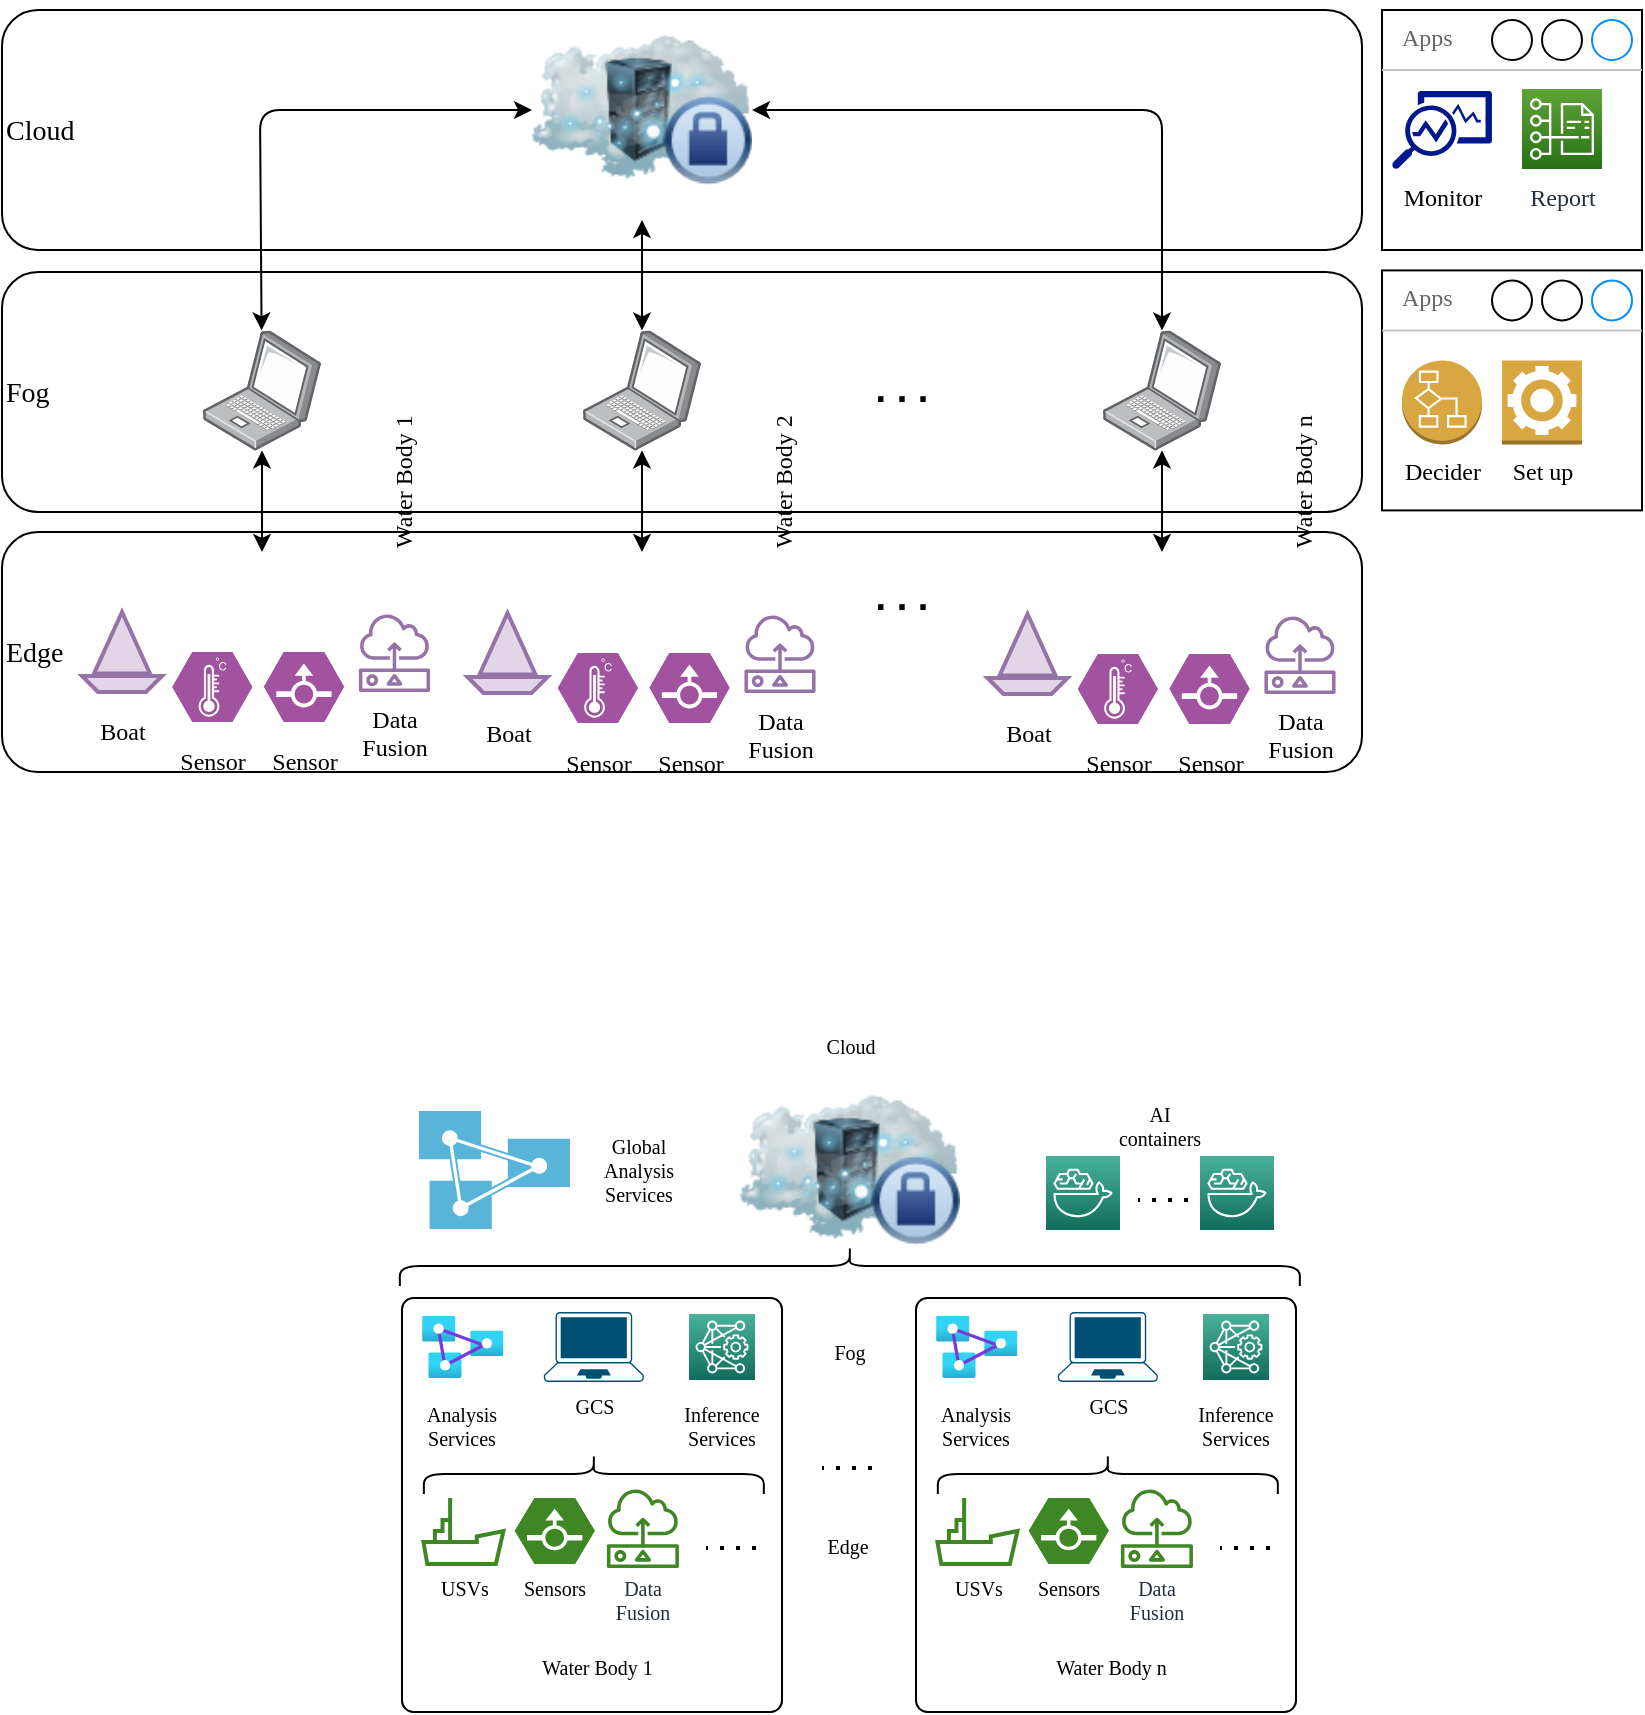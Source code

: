 <mxfile version="16.5.1" type="device" pages="2"><diagram id="gZg2nfRyOrmBZFqtg_aS" name="BigPicture"><mxGraphModel dx="1030" dy="698" grid="1" gridSize="10" guides="1" tooltips="1" connect="1" arrows="1" fold="1" page="1" pageScale="1" pageWidth="827" pageHeight="1169" math="0" shadow="0"><root><mxCell id="0"/><mxCell id="1" parent="0"/><mxCell id="OYfVgikAp7jUNTC7Dw2z-23" value="&lt;font face=&quot;Times New Roman&quot; style=&quot;font-size: 14px;&quot;&gt;Fog&lt;/font&gt;" style="rounded=1;whiteSpace=wrap;html=1;fontSize=14;fillColor=none;align=left;verticalAlign=middle;" parent="1" vertex="1"><mxGeometry x="30" y="190" width="680" height="120" as="geometry"/></mxCell><mxCell id="OYfVgikAp7jUNTC7Dw2z-25" value="&lt;font face=&quot;Times New Roman&quot; style=&quot;font-size: 14px;&quot;&gt;Cloud&lt;/font&gt;" style="rounded=1;whiteSpace=wrap;html=1;fontSize=14;fillColor=none;align=left;verticalAlign=middle;" parent="1" vertex="1"><mxGeometry x="30" y="59" width="680" height="120" as="geometry"/></mxCell><mxCell id="OYfVgikAp7jUNTC7Dw2z-22" value="&lt;font face=&quot;Times New Roman&quot; style=&quot;font-size: 14px;&quot;&gt;Edge&lt;/font&gt;" style="rounded=1;whiteSpace=wrap;html=1;fontSize=14;fillColor=none;align=left;verticalAlign=middle;" parent="1" vertex="1"><mxGeometry x="30" y="320" width="680" height="120" as="geometry"/></mxCell><mxCell id="OYfVgikAp7jUNTC7Dw2z-1" value="Water Body 1" style="shape=image;imageAspect=0;aspect=fixed;verticalLabelPosition=bottom;verticalAlign=bottom;image=https://external-content.duckduckgo.com/iu/?u=http%3A%2F%2Fimages.clipartpanda.com%2Flake-clipart-lake-beauty-in-nature-illustrations-and-clipart-drawing-illustration.png&amp;f=1&amp;nofb=1;clipPath=inset(27.91% 8% 28.53% 8.33%);fontFamily=Times New Roman;horizontal=0;align=left;" parent="1" vertex="1"><mxGeometry x="80" y="330" width="160" height="45.26" as="geometry"/></mxCell><mxCell id="OYfVgikAp7jUNTC7Dw2z-2" value="Water Body 2" style="shape=image;imageAspect=0;aspect=fixed;verticalLabelPosition=bottom;verticalAlign=bottom;image=https://external-content.duckduckgo.com/iu/?u=http%3A%2F%2Fimages.clipartpanda.com%2Flake-clipart-lake-beauty-in-nature-illustrations-and-clipart-drawing-illustration.png&amp;f=1&amp;nofb=1;clipPath=inset(27.91% 8% 28.53% 8.33%);horizontal=0;align=left;fontFamily=Times New Roman;" parent="1" vertex="1"><mxGeometry x="270" y="330" width="160" height="45.26" as="geometry"/></mxCell><mxCell id="OYfVgikAp7jUNTC7Dw2z-3" value="Water Body n" style="shape=image;imageAspect=0;aspect=fixed;verticalLabelPosition=bottom;verticalAlign=bottom;image=https://external-content.duckduckgo.com/iu/?u=http%3A%2F%2Fimages.clipartpanda.com%2Flake-clipart-lake-beauty-in-nature-illustrations-and-clipart-drawing-illustration.png&amp;f=1&amp;nofb=1;clipPath=inset(27.91% 8% 28.53% 8.33%);fontFamily=Times New Roman;horizontal=0;align=left;" parent="1" vertex="1"><mxGeometry x="530" y="330" width="160" height="45.26" as="geometry"/></mxCell><mxCell id="OYfVgikAp7jUNTC7Dw2z-4" value=". . ." style="text;html=1;strokeColor=none;fillColor=none;align=center;verticalAlign=middle;whiteSpace=wrap;rounded=0;fontStyle=1;fontSize=19;" parent="1" vertex="1"><mxGeometry x="450" y="337.63" width="60" height="30" as="geometry"/></mxCell><mxCell id="OYfVgikAp7jUNTC7Dw2z-5" value="&lt;font face=&quot;Times New Roman&quot; style=&quot;font-size: 12px&quot;&gt;Boat&lt;/font&gt;" style="verticalLabelPosition=bottom;html=1;verticalAlign=top;strokeWidth=2;shape=mxgraph.lean_mapping.boat_shipment;align=center;fontSize=19;fillColor=#e1d5e7;strokeColor=#9673a6;" parent="1" vertex="1"><mxGeometry x="70" y="360" width="40" height="40" as="geometry"/></mxCell><mxCell id="OYfVgikAp7jUNTC7Dw2z-7" value="&lt;font face=&quot;Times New Roman&quot; style=&quot;font-size: 12px&quot;&gt;Sensor&lt;/font&gt;" style="verticalLabelPosition=bottom;sketch=0;html=1;fillColor=#A153A0;strokeColor=#ffffff;verticalAlign=top;align=center;points=[[0,0.5,0],[0.125,0.25,0],[0.25,0,0],[0.5,0,0],[0.75,0,0],[0.875,0.25,0],[1,0.5,0],[0.875,0.75,0],[0.75,1,0],[0.5,1,0],[0.125,0.75,0]];pointerEvents=1;shape=mxgraph.cisco_safe.compositeIcon;bgIcon=mxgraph.cisco_safe.design.blank_device;resIcon=mxgraph.cisco_safe.design.sensor;fontSize=19;" parent="1" vertex="1"><mxGeometry x="115.15" y="380" width="40" height="35" as="geometry"/></mxCell><mxCell id="OYfVgikAp7jUNTC7Dw2z-8" value="&lt;span style=&quot;font-family: &amp;#34;times new roman&amp;#34; ; font-size: 12px&quot;&gt;Sensor&lt;/span&gt;" style="verticalLabelPosition=bottom;sketch=0;html=1;fillColor=#A153A0;strokeColor=#ffffff;verticalAlign=top;align=center;points=[[0,0.5,0],[0.125,0.25,0],[0.25,0,0],[0.5,0,0],[0.75,0,0],[0.875,0.25,0],[1,0.5,0],[0.875,0.75,0],[0.75,1,0],[0.5,1,0],[0.125,0.75,0]];pointerEvents=1;shape=mxgraph.cisco_safe.compositeIcon;bgIcon=mxgraph.cisco_safe.design.blank_device;resIcon=mxgraph.cisco_safe.design.flow_sensor;fontSize=19;" parent="1" vertex="1"><mxGeometry x="161" y="380" width="40" height="35" as="geometry"/></mxCell><mxCell id="OYfVgikAp7jUNTC7Dw2z-9" value="&lt;span style=&quot;font-family: &amp;#34;times new roman&amp;#34;&quot;&gt;Data&lt;br&gt;Fusion&lt;/span&gt;" style="sketch=0;outlineConnect=0;fillColor=#9673A6;strokeColor=#9673a6;dashed=0;verticalLabelPosition=bottom;verticalAlign=top;align=center;html=1;fontSize=12;fontStyle=0;aspect=fixed;pointerEvents=1;shape=mxgraph.aws4.sensor;" parent="1" vertex="1"><mxGeometry x="208" y="360.5" width="36.46" height="39.5" as="geometry"/></mxCell><mxCell id="OYfVgikAp7jUNTC7Dw2z-14" value="" style="image;html=1;image=img/lib/clip_art/networking/Cloud_Rack_Private_128x128.png;fontSize=19;fillColor=#9673A6;" parent="1" vertex="1"><mxGeometry x="295" y="54" width="110" height="110" as="geometry"/></mxCell><mxCell id="OYfVgikAp7jUNTC7Dw2z-15" value="" style="endArrow=classic;startArrow=classic;html=1;fontSize=19;rounded=1;" parent="1" source="9seO_RDtlGF91uuV5xKd-1" target="OYfVgikAp7jUNTC7Dw2z-14" edge="1"><mxGeometry width="50" height="50" relative="1" as="geometry"><mxPoint x="159.002" y="218" as="sourcePoint"/><mxPoint x="430" y="300" as="targetPoint"/><Array as="points"><mxPoint x="159" y="109"/></Array></mxGeometry></mxCell><mxCell id="OYfVgikAp7jUNTC7Dw2z-17" value="" style="endArrow=classic;startArrow=classic;html=1;rounded=1;fontSize=19;" parent="1" source="9seO_RDtlGF91uuV5xKd-4" target="OYfVgikAp7jUNTC7Dw2z-14" edge="1"><mxGeometry width="50" height="50" relative="1" as="geometry"><mxPoint x="610" y="218" as="sourcePoint"/><mxPoint x="305" y="75" as="targetPoint"/><Array as="points"><mxPoint x="610" y="109"/></Array></mxGeometry></mxCell><mxCell id="OYfVgikAp7jUNTC7Dw2z-18" value="" style="endArrow=classic;startArrow=classic;html=1;rounded=0;fontSize=19;" parent="1" source="9seO_RDtlGF91uuV5xKd-2" target="OYfVgikAp7jUNTC7Dw2z-14" edge="1"><mxGeometry width="50" height="50" relative="1" as="geometry"><mxPoint x="350" y="218" as="sourcePoint"/><mxPoint x="430" y="300" as="targetPoint"/></mxGeometry></mxCell><mxCell id="OYfVgikAp7jUNTC7Dw2z-19" value="" style="endArrow=classic;startArrow=classic;html=1;rounded=0;fontSize=19;" parent="1" source="OYfVgikAp7jUNTC7Dw2z-1" target="9seO_RDtlGF91uuV5xKd-1" edge="1"><mxGeometry width="50" height="50" relative="1" as="geometry"><mxPoint x="360" y="210" as="sourcePoint"/><mxPoint x="160" y="280.4" as="targetPoint"/></mxGeometry></mxCell><mxCell id="OYfVgikAp7jUNTC7Dw2z-20" value="" style="endArrow=classic;startArrow=classic;html=1;rounded=0;fontSize=19;" parent="1" source="OYfVgikAp7jUNTC7Dw2z-2" target="9seO_RDtlGF91uuV5xKd-2" edge="1"><mxGeometry width="50" height="50" relative="1" as="geometry"><mxPoint x="170" y="340" as="sourcePoint"/><mxPoint x="350" y="280.4" as="targetPoint"/></mxGeometry></mxCell><mxCell id="OYfVgikAp7jUNTC7Dw2z-21" value="" style="endArrow=classic;startArrow=classic;html=1;rounded=0;fontSize=19;" parent="1" source="OYfVgikAp7jUNTC7Dw2z-3" target="9seO_RDtlGF91uuV5xKd-4" edge="1"><mxGeometry width="50" height="50" relative="1" as="geometry"><mxPoint x="360" y="340" as="sourcePoint"/><mxPoint x="610" y="280.4" as="targetPoint"/></mxGeometry></mxCell><mxCell id="OYfVgikAp7jUNTC7Dw2z-26" value=". . ." style="text;html=1;strokeColor=none;fillColor=none;align=center;verticalAlign=middle;whiteSpace=wrap;rounded=0;fontStyle=1;fontSize=19;" parent="1" vertex="1"><mxGeometry x="450" y="234.2" width="60" height="30" as="geometry"/></mxCell><mxCell id="OYfVgikAp7jUNTC7Dw2z-27" value="&lt;font face=&quot;Times New Roman&quot; style=&quot;font-size: 12px&quot;&gt;Boat&lt;/font&gt;" style="verticalLabelPosition=bottom;html=1;verticalAlign=top;strokeWidth=2;shape=mxgraph.lean_mapping.boat_shipment;align=center;fontSize=19;fillColor=#e1d5e7;strokeColor=#9673a6;" parent="1" vertex="1"><mxGeometry x="262.77" y="360.5" width="40" height="40" as="geometry"/></mxCell><mxCell id="OYfVgikAp7jUNTC7Dw2z-28" value="&lt;font face=&quot;Times New Roman&quot; style=&quot;font-size: 12px&quot;&gt;Sensor&lt;/font&gt;" style="verticalLabelPosition=bottom;sketch=0;html=1;fillColor=#A153A0;strokeColor=#ffffff;verticalAlign=top;align=center;points=[[0,0.5,0],[0.125,0.25,0],[0.25,0,0],[0.5,0,0],[0.75,0,0],[0.875,0.25,0],[1,0.5,0],[0.875,0.75,0],[0.75,1,0],[0.5,1,0],[0.125,0.75,0]];pointerEvents=1;shape=mxgraph.cisco_safe.compositeIcon;bgIcon=mxgraph.cisco_safe.design.blank_device;resIcon=mxgraph.cisco_safe.design.sensor;fontSize=19;" parent="1" vertex="1"><mxGeometry x="307.92" y="380.5" width="40" height="35" as="geometry"/></mxCell><mxCell id="OYfVgikAp7jUNTC7Dw2z-29" value="&lt;span style=&quot;font-family: &amp;#34;times new roman&amp;#34; ; font-size: 12px&quot;&gt;Sensor&lt;/span&gt;" style="verticalLabelPosition=bottom;sketch=0;html=1;fillColor=#A153A0;strokeColor=#ffffff;verticalAlign=top;align=center;points=[[0,0.5,0],[0.125,0.25,0],[0.25,0,0],[0.5,0,0],[0.75,0,0],[0.875,0.25,0],[1,0.5,0],[0.875,0.75,0],[0.75,1,0],[0.5,1,0],[0.125,0.75,0]];pointerEvents=1;shape=mxgraph.cisco_safe.compositeIcon;bgIcon=mxgraph.cisco_safe.design.blank_device;resIcon=mxgraph.cisco_safe.design.flow_sensor;fontSize=19;" parent="1" vertex="1"><mxGeometry x="353.77" y="380.5" width="40" height="35" as="geometry"/></mxCell><mxCell id="OYfVgikAp7jUNTC7Dw2z-30" value="&lt;span style=&quot;font-family: &amp;#34;times new roman&amp;#34;&quot;&gt;Data&lt;br&gt;Fusion&lt;/span&gt;" style="sketch=0;outlineConnect=0;fillColor=#9673A6;strokeColor=#9673a6;dashed=0;verticalLabelPosition=bottom;verticalAlign=top;align=center;html=1;fontSize=12;fontStyle=0;aspect=fixed;pointerEvents=1;shape=mxgraph.aws4.sensor;" parent="1" vertex="1"><mxGeometry x="400.77" y="361" width="36.46" height="39.5" as="geometry"/></mxCell><mxCell id="OYfVgikAp7jUNTC7Dw2z-31" value="&lt;font face=&quot;Times New Roman&quot; style=&quot;font-size: 12px&quot;&gt;Boat&lt;/font&gt;" style="verticalLabelPosition=bottom;html=1;verticalAlign=top;strokeWidth=2;shape=mxgraph.lean_mapping.boat_shipment;align=center;fontSize=19;fillColor=#e1d5e7;strokeColor=#9673a6;" parent="1" vertex="1"><mxGeometry x="522.77" y="361" width="40" height="40" as="geometry"/></mxCell><mxCell id="OYfVgikAp7jUNTC7Dw2z-32" value="&lt;font face=&quot;Times New Roman&quot; style=&quot;font-size: 12px&quot;&gt;Sensor&lt;/font&gt;" style="verticalLabelPosition=bottom;sketch=0;html=1;fillColor=#A153A0;strokeColor=#ffffff;verticalAlign=top;align=center;points=[[0,0.5,0],[0.125,0.25,0],[0.25,0,0],[0.5,0,0],[0.75,0,0],[0.875,0.25,0],[1,0.5,0],[0.875,0.75,0],[0.75,1,0],[0.5,1,0],[0.125,0.75,0]];pointerEvents=1;shape=mxgraph.cisco_safe.compositeIcon;bgIcon=mxgraph.cisco_safe.design.blank_device;resIcon=mxgraph.cisco_safe.design.sensor;fontSize=19;" parent="1" vertex="1"><mxGeometry x="567.92" y="381" width="40" height="35" as="geometry"/></mxCell><mxCell id="OYfVgikAp7jUNTC7Dw2z-33" value="&lt;span style=&quot;font-family: &amp;#34;times new roman&amp;#34; ; font-size: 12px&quot;&gt;Sensor&lt;/span&gt;" style="verticalLabelPosition=bottom;sketch=0;html=1;fillColor=#A153A0;strokeColor=#ffffff;verticalAlign=top;align=center;points=[[0,0.5,0],[0.125,0.25,0],[0.25,0,0],[0.5,0,0],[0.75,0,0],[0.875,0.25,0],[1,0.5,0],[0.875,0.75,0],[0.75,1,0],[0.5,1,0],[0.125,0.75,0]];pointerEvents=1;shape=mxgraph.cisco_safe.compositeIcon;bgIcon=mxgraph.cisco_safe.design.blank_device;resIcon=mxgraph.cisco_safe.design.flow_sensor;fontSize=19;" parent="1" vertex="1"><mxGeometry x="613.77" y="381" width="40" height="35" as="geometry"/></mxCell><mxCell id="OYfVgikAp7jUNTC7Dw2z-34" value="&lt;span style=&quot;font-family: &amp;#34;times new roman&amp;#34;&quot;&gt;Data&lt;br&gt;Fusion&lt;/span&gt;" style="sketch=0;outlineConnect=0;fillColor=#9673A6;strokeColor=#9673a6;dashed=0;verticalLabelPosition=bottom;verticalAlign=top;align=center;html=1;fontSize=12;fontStyle=0;aspect=fixed;pointerEvents=1;shape=mxgraph.aws4.sensor;" parent="1" vertex="1"><mxGeometry x="660.77" y="361.5" width="36.46" height="39.5" as="geometry"/></mxCell><mxCell id="OYfVgikAp7jUNTC7Dw2z-35" value="Apps" style="strokeWidth=1;shadow=0;dashed=0;align=center;html=1;shape=mxgraph.mockup.containers.window;align=left;verticalAlign=top;spacingLeft=8;strokeColor2=#008cff;strokeColor3=#c4c4c4;fontColor=#666666;mainText=;fontSize=12;labelBackgroundColor=none;fontFamily=Times New Roman;fillColor=none;" parent="1" vertex="1"><mxGeometry x="720" y="189.2" width="130" height="120" as="geometry"/></mxCell><mxCell id="OYfVgikAp7jUNTC7Dw2z-37" value="Decider" style="outlineConnect=0;dashed=0;verticalLabelPosition=bottom;verticalAlign=top;align=center;html=1;shape=mxgraph.aws3.decider;fillColor=#D9A741;gradientColor=none;fontFamily=Times New Roman;fontSize=12;aspect=fixed;" parent="1" vertex="1"><mxGeometry x="730" y="234.2" width="40" height="42" as="geometry"/></mxCell><mxCell id="OYfVgikAp7jUNTC7Dw2z-38" value="Set up" style="outlineConnect=0;dashed=0;verticalLabelPosition=bottom;verticalAlign=top;align=center;html=1;shape=mxgraph.aws3.worker;fillColor=#D9A741;gradientColor=none;fontFamily=Times New Roman;fontSize=12;aspect=fixed;" parent="1" vertex="1"><mxGeometry x="780" y="234.2" width="40" height="42" as="geometry"/></mxCell><mxCell id="OYfVgikAp7jUNTC7Dw2z-39" value="Apps" style="strokeWidth=1;shadow=0;dashed=0;align=center;html=1;shape=mxgraph.mockup.containers.window;align=left;verticalAlign=top;spacingLeft=8;strokeColor2=#008cff;strokeColor3=#c4c4c4;fontColor=#666666;mainText=;fontSize=12;labelBackgroundColor=none;fontFamily=Times New Roman;fillColor=none;" parent="1" vertex="1"><mxGeometry x="720" y="59" width="130" height="120" as="geometry"/></mxCell><mxCell id="OYfVgikAp7jUNTC7Dw2z-40" value="Monitor" style="sketch=0;aspect=fixed;pointerEvents=1;shadow=0;dashed=0;html=1;strokeColor=none;labelPosition=center;verticalLabelPosition=bottom;verticalAlign=top;align=center;fillColor=#00188D;shape=mxgraph.mscae.enterprise.monitor_running_apps;fontFamily=Times New Roman;fontSize=12;" parent="1" vertex="1"><mxGeometry x="725" y="99.5" width="50" height="39" as="geometry"/></mxCell><mxCell id="OYfVgikAp7jUNTC7Dw2z-41" value="Report" style="sketch=0;points=[[0,0,0],[0.25,0,0],[0.5,0,0],[0.75,0,0],[1,0,0],[0,1,0],[0.25,1,0],[0.5,1,0],[0.75,1,0],[1,1,0],[0,0.25,0],[0,0.5,0],[0,0.75,0],[1,0.25,0],[1,0.5,0],[1,0.75,0]];outlineConnect=0;fontColor=#232F3E;gradientColor=#60A337;gradientDirection=north;fillColor=#277116;strokeColor=#ffffff;dashed=0;verticalLabelPosition=bottom;verticalAlign=top;align=center;html=1;fontSize=12;fontStyle=0;aspect=fixed;shape=mxgraph.aws4.resourceIcon;resIcon=mxgraph.aws4.cost_and_usage_report;fontFamily=Times New Roman;" parent="1" vertex="1"><mxGeometry x="790" y="98.5" width="40" height="40" as="geometry"/></mxCell><mxCell id="9seO_RDtlGF91uuV5xKd-1" value="" style="points=[];aspect=fixed;html=1;align=center;shadow=0;dashed=0;image;image=img/lib/allied_telesis/computer_and_terminals/Laptop.svg;" parent="1" vertex="1"><mxGeometry x="130.43" y="219.2" width="59.15" height="60" as="geometry"/></mxCell><mxCell id="9seO_RDtlGF91uuV5xKd-2" value="" style="points=[];aspect=fixed;html=1;align=center;shadow=0;dashed=0;image;image=img/lib/allied_telesis/computer_and_terminals/Laptop.svg;" parent="1" vertex="1"><mxGeometry x="320.42" y="219.2" width="59.15" height="60" as="geometry"/></mxCell><mxCell id="9seO_RDtlGF91uuV5xKd-4" value="" style="points=[];aspect=fixed;html=1;align=center;shadow=0;dashed=0;image;image=img/lib/allied_telesis/computer_and_terminals/Laptop.svg;" parent="1" vertex="1"><mxGeometry x="580.42" y="219.2" width="59.15" height="60" as="geometry"/></mxCell><mxCell id="9pZ2jyG8_7E-E8hAXBuu-1" value="" style="rounded=1;whiteSpace=wrap;html=1;fontFamily=Times New Roman;fillColor=none;arcSize=3;labelPosition=right;verticalLabelPosition=top;align=left;verticalAlign=bottom;horizontal=1;" vertex="1" parent="1"><mxGeometry x="230" y="703" width="190" height="207" as="geometry"/></mxCell><mxCell id="9pZ2jyG8_7E-E8hAXBuu-4" value="Data&lt;br&gt;Fusion" style="sketch=0;outlineConnect=0;fontColor=#232F3E;gradientColor=none;fillColor=#3F8624;strokeColor=none;dashed=0;verticalLabelPosition=bottom;verticalAlign=top;align=center;html=1;fontSize=10;fontStyle=0;aspect=fixed;pointerEvents=1;shape=mxgraph.aws4.sensor;fontFamily=Times New Roman;spacing=0;" vertex="1" parent="1"><mxGeometry x="332" y="798" width="36.92" height="40" as="geometry"/></mxCell><mxCell id="9pZ2jyG8_7E-E8hAXBuu-5" value="" style="endArrow=none;dashed=1;html=1;dashPattern=1 3;strokeWidth=2;rounded=0;fontFamily=Times New Roman;" edge="1" parent="1"><mxGeometry width="50" height="50" relative="1" as="geometry"><mxPoint x="407" y="828" as="sourcePoint"/><mxPoint x="382" y="828" as="targetPoint"/></mxGeometry></mxCell><mxCell id="9pZ2jyG8_7E-E8hAXBuu-6" value="GCS" style="points=[[0.13,0.02,0],[0.5,0,0],[0.87,0.02,0],[0.885,0.4,0],[0.985,0.985,0],[0.5,1,0],[0.015,0.985,0],[0.115,0.4,0]];verticalLabelPosition=bottom;sketch=0;html=1;verticalAlign=top;aspect=fixed;align=center;pointerEvents=1;shape=mxgraph.cisco19.laptop;fillColor=#005073;strokeColor=none;fontFamily=Times New Roman;fontSize=10;" vertex="1" parent="1"><mxGeometry x="300.92" y="710" width="50" height="35" as="geometry"/></mxCell><mxCell id="9pZ2jyG8_7E-E8hAXBuu-7" value="" style="shape=curlyBracket;whiteSpace=wrap;html=1;rounded=1;flipH=1;fontFamily=Times New Roman;fontSize=12;rotation=-90;" vertex="1" parent="1"><mxGeometry x="315.92" y="706" width="20" height="170" as="geometry"/></mxCell><mxCell id="9pZ2jyG8_7E-E8hAXBuu-15" value="" style="endArrow=none;dashed=1;html=1;dashPattern=1 3;strokeWidth=2;rounded=0;fontFamily=Times New Roman;" edge="1" parent="1"><mxGeometry width="50" height="50" relative="1" as="geometry"><mxPoint x="465" y="788" as="sourcePoint"/><mxPoint x="440" y="788" as="targetPoint"/></mxGeometry></mxCell><mxCell id="9pZ2jyG8_7E-E8hAXBuu-16" value="Cloud" style="image;html=1;image=img/lib/clip_art/networking/Cloud_Rack_Private_128x128.png;fontSize=10;fillColor=#9673A6;fontFamily=Times New Roman;spacing=0;verticalAlign=bottom;horizontal=1;labelPosition=center;verticalLabelPosition=top;align=center;" vertex="1" parent="1"><mxGeometry x="399" y="584" width="110" height="110" as="geometry"/></mxCell><mxCell id="9pZ2jyG8_7E-E8hAXBuu-17" value="" style="shape=curlyBracket;whiteSpace=wrap;html=1;rounded=1;flipH=1;fontFamily=Times New Roman;fontSize=12;rotation=-90;" vertex="1" parent="1"><mxGeometry x="443.92" y="462" width="20" height="450" as="geometry"/></mxCell><mxCell id="9pZ2jyG8_7E-E8hAXBuu-18" value="" style="sketch=0;points=[[0,0,0],[0.25,0,0],[0.5,0,0],[0.75,0,0],[1,0,0],[0,1,0],[0.25,1,0],[0.5,1,0],[0.75,1,0],[1,1,0],[0,0.25,0],[0,0.5,0],[0,0.75,0],[1,0.25,0],[1,0.5,0],[1,0.75,0]];outlineConnect=0;fontColor=#232F3E;gradientColor=#4AB29A;gradientDirection=north;fillColor=#116D5B;strokeColor=#ffffff;dashed=0;verticalLabelPosition=bottom;verticalAlign=top;align=center;html=1;fontSize=12;fontStyle=0;aspect=fixed;shape=mxgraph.aws4.resourceIcon;resIcon=mxgraph.aws4.deep_learning_containers;fontFamily=Times New Roman;" vertex="1" parent="1"><mxGeometry x="552" y="632" width="37" height="37" as="geometry"/></mxCell><mxCell id="9pZ2jyG8_7E-E8hAXBuu-19" value="" style="sketch=0;points=[[0,0,0],[0.25,0,0],[0.5,0,0],[0.75,0,0],[1,0,0],[0,1,0],[0.25,1,0],[0.5,1,0],[0.75,1,0],[1,1,0],[0,0.25,0],[0,0.5,0],[0,0.75,0],[1,0.25,0],[1,0.5,0],[1,0.75,0]];outlineConnect=0;fontColor=#232F3E;gradientColor=#4AB29A;gradientDirection=north;fillColor=#116D5B;strokeColor=#ffffff;dashed=0;verticalLabelPosition=bottom;verticalAlign=top;align=center;html=1;fontSize=12;fontStyle=0;aspect=fixed;shape=mxgraph.aws4.resourceIcon;resIcon=mxgraph.aws4.deep_learning_amis;fontFamily=Times New Roman;" vertex="1" parent="1"><mxGeometry x="373.5" y="711" width="33" height="33" as="geometry"/></mxCell><mxCell id="9pZ2jyG8_7E-E8hAXBuu-20" value="" style="sketch=0;points=[[0,0,0],[0.25,0,0],[0.5,0,0],[0.75,0,0],[1,0,0],[0,1,0],[0.25,1,0],[0.5,1,0],[0.75,1,0],[1,1,0],[0,0.25,0],[0,0.5,0],[0,0.75,0],[1,0.25,0],[1,0.5,0],[1,0.75,0]];outlineConnect=0;fontColor=#232F3E;gradientColor=#4AB29A;gradientDirection=north;fillColor=#116D5B;strokeColor=#ffffff;dashed=0;verticalLabelPosition=bottom;verticalAlign=top;align=center;html=1;fontSize=12;fontStyle=0;aspect=fixed;shape=mxgraph.aws4.resourceIcon;resIcon=mxgraph.aws4.deep_learning_containers;fontFamily=Times New Roman;" vertex="1" parent="1"><mxGeometry x="629" y="632" width="37" height="37" as="geometry"/></mxCell><mxCell id="9pZ2jyG8_7E-E8hAXBuu-22" value="" style="endArrow=none;dashed=1;html=1;dashPattern=1 3;strokeWidth=2;rounded=0;fontFamily=Times New Roman;" edge="1" parent="1"><mxGeometry width="50" height="50" relative="1" as="geometry"><mxPoint x="623" y="654" as="sourcePoint"/><mxPoint x="598" y="654" as="targetPoint"/></mxGeometry></mxCell><mxCell id="9pZ2jyG8_7E-E8hAXBuu-23" value="AI&lt;br&gt;containers" style="text;html=1;strokeColor=none;fillColor=none;align=center;verticalAlign=middle;whiteSpace=wrap;rounded=0;fontFamily=Times New Roman;fontSize=10;" vertex="1" parent="1"><mxGeometry x="579" y="602" width="60" height="30" as="geometry"/></mxCell><mxCell id="9pZ2jyG8_7E-E8hAXBuu-25" value="Inference&lt;br&gt;Services" style="text;html=1;strokeColor=none;fillColor=none;align=center;verticalAlign=middle;whiteSpace=wrap;rounded=0;fontFamily=Times New Roman;fontSize=10;" vertex="1" parent="1"><mxGeometry x="360" y="752" width="60" height="30" as="geometry"/></mxCell><mxCell id="9pZ2jyG8_7E-E8hAXBuu-26" value="" style="aspect=fixed;html=1;points=[];align=center;image;fontSize=12;image=img/lib/azure2/analytics/Analysis_Services.svg;fontFamily=Times New Roman;" vertex="1" parent="1"><mxGeometry x="240.04" y="712" width="40.69" height="31" as="geometry"/></mxCell><mxCell id="9pZ2jyG8_7E-E8hAXBuu-27" value="Analysis&lt;br&gt;Services" style="text;html=1;strokeColor=none;fillColor=none;align=center;verticalAlign=middle;whiteSpace=wrap;rounded=0;fontFamily=Times New Roman;fontSize=10;" vertex="1" parent="1"><mxGeometry x="230.39" y="752" width="60" height="30" as="geometry"/></mxCell><mxCell id="9pZ2jyG8_7E-E8hAXBuu-30" value="" style="sketch=0;aspect=fixed;html=1;points=[];align=center;image;fontSize=12;image=img/lib/mscae/Analysis_Services.svg;fontFamily=Times New Roman;" vertex="1" parent="1"><mxGeometry x="238.39" y="609.5" width="75.64" height="59" as="geometry"/></mxCell><mxCell id="9pZ2jyG8_7E-E8hAXBuu-31" value="Global&lt;br&gt;Analysis&lt;br&gt;Services" style="text;html=1;strokeColor=none;fillColor=none;align=center;verticalAlign=middle;whiteSpace=wrap;rounded=0;fontFamily=Times New Roman;fontSize=10;" vertex="1" parent="1"><mxGeometry x="311.54" y="615" width="73.46" height="48" as="geometry"/></mxCell><mxCell id="9pZ2jyG8_7E-E8hAXBuu-32" value="Edge" style="text;html=1;strokeColor=none;fillColor=none;align=center;verticalAlign=middle;whiteSpace=wrap;rounded=0;fontFamily=Times New Roman;fontSize=10;" vertex="1" parent="1"><mxGeometry x="423" y="812" width="60" height="30" as="geometry"/></mxCell><mxCell id="9pZ2jyG8_7E-E8hAXBuu-33" value="Fog" style="text;html=1;strokeColor=none;fillColor=none;align=center;verticalAlign=middle;whiteSpace=wrap;rounded=0;fontFamily=Times New Roman;fontSize=10;" vertex="1" parent="1"><mxGeometry x="424" y="715" width="60" height="30" as="geometry"/></mxCell><mxCell id="9pZ2jyG8_7E-E8hAXBuu-34" value="USVs" style="verticalLabelPosition=bottom;outlineConnect=0;align=center;dashed=0;html=1;verticalAlign=top;shape=mxgraph.pid.misc.ship;fontFamily=Times New Roman;fontSize=10;fillColor=none;strokeColor=#3F8624;strokeWidth=2;" vertex="1" parent="1"><mxGeometry x="240.73" y="803" width="40" height="33" as="geometry"/></mxCell><mxCell id="9pZ2jyG8_7E-E8hAXBuu-35" value="&lt;span style=&quot;font-size: 10px;&quot;&gt;Sensors&lt;/span&gt;" style="verticalLabelPosition=bottom;sketch=0;html=1;fillColor=#3F8624;strokeColor=#ffffff;verticalAlign=top;align=center;points=[[0,0.5,0],[0.125,0.25,0],[0.25,0,0],[0.5,0,0],[0.75,0,0],[0.875,0.25,0],[1,0.5,0],[0.875,0.75,0],[0.75,1,0],[0.5,1,0],[0.125,0.75,0]];pointerEvents=1;shape=mxgraph.cisco_safe.compositeIcon;bgIcon=mxgraph.cisco_safe.design.blank_device;resIcon=mxgraph.cisco_safe.design.flow_sensor;fontSize=10;fontFamily=Times New Roman;" vertex="1" parent="1"><mxGeometry x="286.39" y="803" width="40" height="33" as="geometry"/></mxCell><mxCell id="9pZ2jyG8_7E-E8hAXBuu-36" value="Water Body 1" style="shape=image;imageAspect=0;aspect=fixed;verticalLabelPosition=middle;verticalAlign=middle;image=https://external-content.duckduckgo.com/iu/?u=http%3A%2F%2Fimages.clipartpanda.com%2Flake-clipart-lake-beauty-in-nature-illustrations-and-clipart-drawing-illustration.png&amp;f=1&amp;nofb=1;clipPath=inset(27.91% 8% 28.53% 8.33%);fontFamily=Times New Roman;horizontal=1;align=center;labelPosition=center;fontSize=10;" vertex="1" parent="1"><mxGeometry x="254.77" y="866.7" width="146" height="41.3" as="geometry"/></mxCell><mxCell id="9pZ2jyG8_7E-E8hAXBuu-37" value="" style="rounded=1;whiteSpace=wrap;html=1;fontFamily=Times New Roman;fillColor=none;arcSize=3;labelPosition=right;verticalLabelPosition=top;align=left;verticalAlign=bottom;horizontal=1;" vertex="1" parent="1"><mxGeometry x="487" y="703" width="190" height="207" as="geometry"/></mxCell><mxCell id="9pZ2jyG8_7E-E8hAXBuu-38" value="Data&lt;br&gt;Fusion" style="sketch=0;outlineConnect=0;fontColor=#232F3E;gradientColor=none;fillColor=#3F8624;strokeColor=none;dashed=0;verticalLabelPosition=bottom;verticalAlign=top;align=center;html=1;fontSize=10;fontStyle=0;aspect=fixed;pointerEvents=1;shape=mxgraph.aws4.sensor;fontFamily=Times New Roman;spacing=0;" vertex="1" parent="1"><mxGeometry x="589" y="798" width="36.92" height="40" as="geometry"/></mxCell><mxCell id="9pZ2jyG8_7E-E8hAXBuu-39" value="" style="endArrow=none;dashed=1;html=1;dashPattern=1 3;strokeWidth=2;rounded=0;fontFamily=Times New Roman;" edge="1" parent="1"><mxGeometry width="50" height="50" relative="1" as="geometry"><mxPoint x="664" y="828" as="sourcePoint"/><mxPoint x="639" y="828" as="targetPoint"/></mxGeometry></mxCell><mxCell id="9pZ2jyG8_7E-E8hAXBuu-40" value="GCS" style="points=[[0.13,0.02,0],[0.5,0,0],[0.87,0.02,0],[0.885,0.4,0],[0.985,0.985,0],[0.5,1,0],[0.015,0.985,0],[0.115,0.4,0]];verticalLabelPosition=bottom;sketch=0;html=1;verticalAlign=top;aspect=fixed;align=center;pointerEvents=1;shape=mxgraph.cisco19.laptop;fillColor=#005073;strokeColor=none;fontFamily=Times New Roman;fontSize=10;" vertex="1" parent="1"><mxGeometry x="557.92" y="710" width="50" height="35" as="geometry"/></mxCell><mxCell id="9pZ2jyG8_7E-E8hAXBuu-41" value="" style="shape=curlyBracket;whiteSpace=wrap;html=1;rounded=1;flipH=1;fontFamily=Times New Roman;fontSize=12;rotation=-90;" vertex="1" parent="1"><mxGeometry x="572.92" y="706" width="20" height="170" as="geometry"/></mxCell><mxCell id="9pZ2jyG8_7E-E8hAXBuu-42" value="" style="sketch=0;points=[[0,0,0],[0.25,0,0],[0.5,0,0],[0.75,0,0],[1,0,0],[0,1,0],[0.25,1,0],[0.5,1,0],[0.75,1,0],[1,1,0],[0,0.25,0],[0,0.5,0],[0,0.75,0],[1,0.25,0],[1,0.5,0],[1,0.75,0]];outlineConnect=0;fontColor=#232F3E;gradientColor=#4AB29A;gradientDirection=north;fillColor=#116D5B;strokeColor=#ffffff;dashed=0;verticalLabelPosition=bottom;verticalAlign=top;align=center;html=1;fontSize=12;fontStyle=0;aspect=fixed;shape=mxgraph.aws4.resourceIcon;resIcon=mxgraph.aws4.deep_learning_amis;fontFamily=Times New Roman;" vertex="1" parent="1"><mxGeometry x="630.5" y="711" width="33" height="33" as="geometry"/></mxCell><mxCell id="9pZ2jyG8_7E-E8hAXBuu-43" value="Inference&lt;br&gt;Services" style="text;html=1;strokeColor=none;fillColor=none;align=center;verticalAlign=middle;whiteSpace=wrap;rounded=0;fontFamily=Times New Roman;fontSize=10;" vertex="1" parent="1"><mxGeometry x="617" y="752" width="60" height="30" as="geometry"/></mxCell><mxCell id="9pZ2jyG8_7E-E8hAXBuu-44" value="" style="aspect=fixed;html=1;points=[];align=center;image;fontSize=12;image=img/lib/azure2/analytics/Analysis_Services.svg;fontFamily=Times New Roman;" vertex="1" parent="1"><mxGeometry x="497.04" y="712" width="40.69" height="31" as="geometry"/></mxCell><mxCell id="9pZ2jyG8_7E-E8hAXBuu-45" value="Analysis&lt;br&gt;Services" style="text;html=1;strokeColor=none;fillColor=none;align=center;verticalAlign=middle;whiteSpace=wrap;rounded=0;fontFamily=Times New Roman;fontSize=10;" vertex="1" parent="1"><mxGeometry x="487.39" y="752" width="60" height="30" as="geometry"/></mxCell><mxCell id="9pZ2jyG8_7E-E8hAXBuu-46" value="USVs" style="verticalLabelPosition=bottom;outlineConnect=0;align=center;dashed=0;html=1;verticalAlign=top;shape=mxgraph.pid.misc.ship;fontFamily=Times New Roman;fontSize=10;fillColor=none;strokeColor=#3F8624;strokeWidth=2;" vertex="1" parent="1"><mxGeometry x="497.73" y="803" width="40" height="33" as="geometry"/></mxCell><mxCell id="9pZ2jyG8_7E-E8hAXBuu-47" value="&lt;span style=&quot;font-size: 10px;&quot;&gt;Sensors&lt;/span&gt;" style="verticalLabelPosition=bottom;sketch=0;html=1;fillColor=#3F8624;strokeColor=#ffffff;verticalAlign=top;align=center;points=[[0,0.5,0],[0.125,0.25,0],[0.25,0,0],[0.5,0,0],[0.75,0,0],[0.875,0.25,0],[1,0.5,0],[0.875,0.75,0],[0.75,1,0],[0.5,1,0],[0.125,0.75,0]];pointerEvents=1;shape=mxgraph.cisco_safe.compositeIcon;bgIcon=mxgraph.cisco_safe.design.blank_device;resIcon=mxgraph.cisco_safe.design.flow_sensor;fontSize=10;fontFamily=Times New Roman;" vertex="1" parent="1"><mxGeometry x="543.39" y="803" width="40" height="33" as="geometry"/></mxCell><mxCell id="9pZ2jyG8_7E-E8hAXBuu-48" value="Water Body n" style="shape=image;imageAspect=0;aspect=fixed;verticalLabelPosition=middle;verticalAlign=middle;image=https://external-content.duckduckgo.com/iu/?u=http%3A%2F%2Fimages.clipartpanda.com%2Flake-clipart-lake-beauty-in-nature-illustrations-and-clipart-drawing-illustration.png&amp;f=1&amp;nofb=1;clipPath=inset(27.91% 8% 28.53% 8.33%);fontFamily=Times New Roman;horizontal=1;align=center;labelPosition=center;fontSize=10;" vertex="1" parent="1"><mxGeometry x="511.77" y="866.7" width="146" height="41.3" as="geometry"/></mxCell></root></mxGraphModel></diagram><diagram id="rV8s-2OsqkF_DjqQdgkV" name="DEVS"><mxGraphModel dx="1030" dy="698" grid="1" gridSize="10" guides="1" tooltips="1" connect="1" arrows="1" fold="1" page="1" pageScale="1" pageWidth="827" pageHeight="1169" math="1" shadow="0"><root><mxCell id="1wZpRS9ja2pdO1ImGt_X-0"/><mxCell id="1wZpRS9ja2pdO1ImGt_X-1" parent="1wZpRS9ja2pdO1ImGt_X-0"/><mxCell id="pUhoMgh5YbbwnLdqlwcx-3" value="Cloud" style="rounded=1;whiteSpace=wrap;html=1;fontFamily=Times New Roman;fillColor=none;arcSize=3;labelPosition=center;verticalLabelPosition=top;align=center;verticalAlign=bottom;" parent="1wZpRS9ja2pdO1ImGt_X-1" vertex="1"><mxGeometry x="381" y="65" width="180" height="100" as="geometry"/></mxCell><mxCell id="haqXyBDaFhKHdMFHq9SN-50" value="" style="rounded=1;whiteSpace=wrap;html=1;fontFamily=Times New Roman;fillColor=none;arcSize=3;labelPosition=right;verticalLabelPosition=top;align=left;verticalAlign=bottom;horizontal=1;" parent="1wZpRS9ja2pdO1ImGt_X-1" vertex="1"><mxGeometry x="60" y="240" width="430" height="280" as="geometry"/></mxCell><mxCell id="haqXyBDaFhKHdMFHq9SN-0" value="Fog&lt;br style=&quot;font-size: 12px;&quot;&gt;Hub" style="rounded=1;whiteSpace=wrap;html=1;arcSize=6;fontFamily=Times New Roman;fontSize=12;" parent="1wZpRS9ja2pdO1ImGt_X-1" vertex="1"><mxGeometry x="200" y="400" width="280" height="80" as="geometry"/></mxCell><mxCell id="haqXyBDaFhKHdMFHq9SN-80" style="edgeStyle=orthogonalEdgeStyle;rounded=0;orthogonalLoop=1;jettySize=auto;html=1;fontFamily=Times New Roman;fontSize=10;" parent="1wZpRS9ja2pdO1ImGt_X-1" source="haqXyBDaFhKHdMFHq9SN-5" target="haqXyBDaFhKHdMFHq9SN-30" edge="1"><mxGeometry relative="1" as="geometry"/></mxCell><mxCell id="haqXyBDaFhKHdMFHq9SN-5" value="$$e_1$$" style="rounded=0;whiteSpace=wrap;html=1;fontFamily=Times New Roman;labelPosition=center;verticalLabelPosition=bottom;align=center;verticalAlign=middle;fontSize=12;" parent="1wZpRS9ja2pdO1ImGt_X-1" vertex="1"><mxGeometry x="210" y="390" width="10" height="10" as="geometry"/></mxCell><mxCell id="haqXyBDaFhKHdMFHq9SN-102" style="edgeStyle=orthogonalEdgeStyle;rounded=0;orthogonalLoop=1;jettySize=auto;html=1;entryX=0.5;entryY=1;entryDx=0;entryDy=0;fontFamily=Times New Roman;fontSize=12;" parent="1wZpRS9ja2pdO1ImGt_X-1" source="haqXyBDaFhKHdMFHq9SN-10" target="haqXyBDaFhKHdMFHq9SN-87" edge="1"><mxGeometry relative="1" as="geometry"/></mxCell><mxCell id="haqXyBDaFhKHdMFHq9SN-10" value="$$\hat{e}_1$$" style="rounded=0;fontFamily=Times New Roman;labelPosition=center;verticalLabelPosition=bottom;align=center;verticalAlign=middle;fontSize=12;whiteSpace=wrap;html=1;spacing=2;" parent="1wZpRS9ja2pdO1ImGt_X-1" vertex="1"><mxGeometry x="230" y="390" width="10" height="10" as="geometry"/></mxCell><mxCell id="haqXyBDaFhKHdMFHq9SN-17" value="Fog&lt;br style=&quot;font-size: 12px;&quot;&gt;Database" style="rounded=1;whiteSpace=wrap;html=1;arcSize=6;fontFamily=Times New Roman;fontSize=12;" parent="1wZpRS9ja2pdO1ImGt_X-1" vertex="1"><mxGeometry x="200" y="280" width="280" height="80" as="geometry"/></mxCell><mxCell id="haqXyBDaFhKHdMFHq9SN-30" value="$$e_1$$" style="rounded=0;whiteSpace=wrap;html=1;fontFamily=Times New Roman;labelPosition=center;verticalLabelPosition=top;align=center;verticalAlign=middle;fontSize=12;" parent="1wZpRS9ja2pdO1ImGt_X-1" vertex="1"><mxGeometry x="210" y="360" width="10" height="10" as="geometry"/></mxCell><mxCell id="haqXyBDaFhKHdMFHq9SN-49" value="" style="endArrow=none;dashed=1;html=1;dashPattern=1 3;strokeWidth=2;rounded=0;fontFamily=Times New Roman;" parent="1wZpRS9ja2pdO1ImGt_X-1" edge="1"><mxGeometry width="50" height="50" relative="1" as="geometry"><mxPoint x="430" y="499" as="sourcePoint"/><mxPoint x="290" y="499" as="targetPoint"/></mxGeometry></mxCell><mxCell id="haqXyBDaFhKHdMFHq9SN-103" style="edgeStyle=orthogonalEdgeStyle;rounded=0;orthogonalLoop=1;jettySize=auto;html=1;entryX=0.5;entryY=1;entryDx=0;entryDy=0;fontFamily=Times New Roman;fontSize=12;" parent="1wZpRS9ja2pdO1ImGt_X-1" source="haqXyBDaFhKHdMFHq9SN-81" target="haqXyBDaFhKHdMFHq9SN-88" edge="1"><mxGeometry relative="1" as="geometry"/></mxCell><mxCell id="haqXyBDaFhKHdMFHq9SN-81" value="$$e_2$$" style="rounded=0;whiteSpace=wrap;html=1;fontFamily=Times New Roman;labelPosition=center;verticalLabelPosition=bottom;align=center;verticalAlign=middle;fontSize=12;" parent="1wZpRS9ja2pdO1ImGt_X-1" vertex="1"><mxGeometry x="250" y="390" width="10" height="10" as="geometry"/></mxCell><mxCell id="haqXyBDaFhKHdMFHq9SN-104" style="edgeStyle=orthogonalEdgeStyle;rounded=0;orthogonalLoop=1;jettySize=auto;html=1;entryX=0.5;entryY=1.233;entryDx=0;entryDy=0;entryPerimeter=0;fontFamily=Times New Roman;fontSize=12;" parent="1wZpRS9ja2pdO1ImGt_X-1" source="haqXyBDaFhKHdMFHq9SN-82" target="haqXyBDaFhKHdMFHq9SN-89" edge="1"><mxGeometry relative="1" as="geometry"/></mxCell><mxCell id="haqXyBDaFhKHdMFHq9SN-82" value="$$\hat{e}_2$$" style="rounded=0;fontFamily=Times New Roman;labelPosition=center;verticalLabelPosition=bottom;align=center;verticalAlign=middle;fontSize=12;whiteSpace=wrap;html=1;spacing=2;" parent="1wZpRS9ja2pdO1ImGt_X-1" vertex="1"><mxGeometry x="270" y="390" width="10" height="10" as="geometry"/></mxCell><mxCell id="haqXyBDaFhKHdMFHq9SN-105" style="edgeStyle=orthogonalEdgeStyle;rounded=0;orthogonalLoop=1;jettySize=auto;html=1;entryX=0.5;entryY=1;entryDx=0;entryDy=0;fontFamily=Times New Roman;fontSize=12;" parent="1wZpRS9ja2pdO1ImGt_X-1" source="haqXyBDaFhKHdMFHq9SN-83" target="haqXyBDaFhKHdMFHq9SN-90" edge="1"><mxGeometry relative="1" as="geometry"/></mxCell><mxCell id="haqXyBDaFhKHdMFHq9SN-83" value="$$e_3$$" style="rounded=0;whiteSpace=wrap;html=1;fontFamily=Times New Roman;labelPosition=center;verticalLabelPosition=bottom;align=center;verticalAlign=middle;fontSize=12;" parent="1wZpRS9ja2pdO1ImGt_X-1" vertex="1"><mxGeometry x="290" y="390" width="10" height="10" as="geometry"/></mxCell><mxCell id="haqXyBDaFhKHdMFHq9SN-106" style="edgeStyle=orthogonalEdgeStyle;rounded=0;orthogonalLoop=1;jettySize=auto;html=1;entryX=0.5;entryY=1;entryDx=0;entryDy=0;fontFamily=Times New Roman;fontSize=12;" parent="1wZpRS9ja2pdO1ImGt_X-1" source="haqXyBDaFhKHdMFHq9SN-84" target="haqXyBDaFhKHdMFHq9SN-91" edge="1"><mxGeometry relative="1" as="geometry"/></mxCell><mxCell id="haqXyBDaFhKHdMFHq9SN-84" value="$$\hat{e}_3$$" style="rounded=0;fontFamily=Times New Roman;labelPosition=center;verticalLabelPosition=bottom;align=center;verticalAlign=middle;fontSize=12;whiteSpace=wrap;html=1;spacing=2;" parent="1wZpRS9ja2pdO1ImGt_X-1" vertex="1"><mxGeometry x="310" y="390" width="10" height="10" as="geometry"/></mxCell><mxCell id="haqXyBDaFhKHdMFHq9SN-107" style="edgeStyle=orthogonalEdgeStyle;rounded=0;orthogonalLoop=1;jettySize=auto;html=1;entryX=0.5;entryY=1;entryDx=0;entryDy=0;fontFamily=Times New Roman;fontSize=12;" parent="1wZpRS9ja2pdO1ImGt_X-1" source="haqXyBDaFhKHdMFHq9SN-85" target="haqXyBDaFhKHdMFHq9SN-92" edge="1"><mxGeometry relative="1" as="geometry"/></mxCell><mxCell id="haqXyBDaFhKHdMFHq9SN-85" value="$$e_n$$" style="rounded=0;whiteSpace=wrap;html=1;fontFamily=Times New Roman;labelPosition=center;verticalLabelPosition=bottom;align=center;verticalAlign=middle;fontSize=12;" parent="1wZpRS9ja2pdO1ImGt_X-1" vertex="1"><mxGeometry x="440" y="390" width="10" height="10" as="geometry"/></mxCell><mxCell id="haqXyBDaFhKHdMFHq9SN-108" style="edgeStyle=orthogonalEdgeStyle;rounded=0;orthogonalLoop=1;jettySize=auto;html=1;entryX=0.5;entryY=1;entryDx=0;entryDy=0;fontFamily=Times New Roman;fontSize=12;" parent="1wZpRS9ja2pdO1ImGt_X-1" source="haqXyBDaFhKHdMFHq9SN-86" target="haqXyBDaFhKHdMFHq9SN-93" edge="1"><mxGeometry relative="1" as="geometry"/></mxCell><mxCell id="haqXyBDaFhKHdMFHq9SN-86" value="$$\hat{e}_n$$" style="rounded=0;fontFamily=Times New Roman;labelPosition=center;verticalLabelPosition=bottom;align=center;verticalAlign=middle;fontSize=12;whiteSpace=wrap;html=1;spacing=2;" parent="1wZpRS9ja2pdO1ImGt_X-1" vertex="1"><mxGeometry x="460" y="390" width="10" height="10" as="geometry"/></mxCell><mxCell id="haqXyBDaFhKHdMFHq9SN-87" value="$$\hat{e}_1$$" style="rounded=0;fontFamily=Times New Roman;labelPosition=center;verticalLabelPosition=top;align=center;verticalAlign=middle;fontSize=12;whiteSpace=wrap;html=1;spacing=2;" parent="1wZpRS9ja2pdO1ImGt_X-1" vertex="1"><mxGeometry x="230" y="360" width="10" height="10" as="geometry"/></mxCell><mxCell id="haqXyBDaFhKHdMFHq9SN-88" value="$$e_2$$" style="rounded=0;whiteSpace=wrap;html=1;fontFamily=Times New Roman;labelPosition=center;verticalLabelPosition=top;align=center;verticalAlign=middle;fontSize=12;" parent="1wZpRS9ja2pdO1ImGt_X-1" vertex="1"><mxGeometry x="250" y="360" width="10" height="10" as="geometry"/></mxCell><mxCell id="haqXyBDaFhKHdMFHq9SN-89" value="$$\hat{e}_2$$" style="rounded=0;fontFamily=Times New Roman;labelPosition=center;verticalLabelPosition=top;align=center;verticalAlign=middle;fontSize=12;whiteSpace=wrap;html=1;spacing=2;" parent="1wZpRS9ja2pdO1ImGt_X-1" vertex="1"><mxGeometry x="270" y="360" width="10" height="10" as="geometry"/></mxCell><mxCell id="haqXyBDaFhKHdMFHq9SN-90" value="$$e_3$$" style="rounded=0;whiteSpace=wrap;html=1;fontFamily=Times New Roman;labelPosition=center;verticalLabelPosition=top;align=center;verticalAlign=middle;fontSize=12;" parent="1wZpRS9ja2pdO1ImGt_X-1" vertex="1"><mxGeometry x="290" y="360" width="10" height="10" as="geometry"/></mxCell><mxCell id="haqXyBDaFhKHdMFHq9SN-91" value="$$\hat{e}_3$$" style="rounded=0;fontFamily=Times New Roman;labelPosition=center;verticalLabelPosition=top;align=center;verticalAlign=middle;fontSize=12;whiteSpace=wrap;html=1;spacing=2;" parent="1wZpRS9ja2pdO1ImGt_X-1" vertex="1"><mxGeometry x="310" y="360" width="10" height="10" as="geometry"/></mxCell><mxCell id="haqXyBDaFhKHdMFHq9SN-92" value="$$e_n$$" style="rounded=0;whiteSpace=wrap;html=1;fontFamily=Times New Roman;labelPosition=center;verticalLabelPosition=top;align=center;verticalAlign=middle;fontSize=12;" parent="1wZpRS9ja2pdO1ImGt_X-1" vertex="1"><mxGeometry x="440" y="360" width="10" height="10" as="geometry"/></mxCell><mxCell id="haqXyBDaFhKHdMFHq9SN-93" value="$$\hat{e}_n$$" style="rounded=0;fontFamily=Times New Roman;labelPosition=center;verticalLabelPosition=top;align=center;verticalAlign=middle;fontSize=12;whiteSpace=wrap;html=1;spacing=2;" parent="1wZpRS9ja2pdO1ImGt_X-1" vertex="1"><mxGeometry x="460" y="360" width="10" height="10" as="geometry"/></mxCell><mxCell id="haqXyBDaFhKHdMFHq9SN-133" style="edgeStyle=orthogonalEdgeStyle;rounded=0;orthogonalLoop=1;jettySize=auto;html=1;entryX=0.5;entryY=1;entryDx=0;entryDy=0;fontFamily=Times New Roman;fontSize=12;" parent="1wZpRS9ja2pdO1ImGt_X-1" source="haqXyBDaFhKHdMFHq9SN-94" target="haqXyBDaFhKHdMFHq9SN-125" edge="1"><mxGeometry relative="1" as="geometry"/></mxCell><mxCell id="haqXyBDaFhKHdMFHq9SN-94" value="$$d_1$$" style="rounded=0;whiteSpace=wrap;html=1;fontFamily=Times New Roman;labelPosition=center;verticalLabelPosition=bottom;align=center;verticalAlign=middle;fontSize=12;" parent="1wZpRS9ja2pdO1ImGt_X-1" vertex="1"><mxGeometry x="210" y="270" width="10" height="10" as="geometry"/></mxCell><mxCell id="haqXyBDaFhKHdMFHq9SN-134" style="edgeStyle=orthogonalEdgeStyle;rounded=0;orthogonalLoop=1;jettySize=auto;html=1;exitX=0.5;exitY=0;exitDx=0;exitDy=0;entryX=0.5;entryY=1;entryDx=0;entryDy=0;fontFamily=Times New Roman;fontSize=12;" parent="1wZpRS9ja2pdO1ImGt_X-1" source="haqXyBDaFhKHdMFHq9SN-95" target="haqXyBDaFhKHdMFHq9SN-126" edge="1"><mxGeometry relative="1" as="geometry"/></mxCell><mxCell id="haqXyBDaFhKHdMFHq9SN-95" value="$$\hat{d}_1$$" style="rounded=0;fontFamily=Times New Roman;labelPosition=center;verticalLabelPosition=bottom;align=center;verticalAlign=middle;fontSize=12;whiteSpace=wrap;html=1;spacing=2;" parent="1wZpRS9ja2pdO1ImGt_X-1" vertex="1"><mxGeometry x="230" y="270" width="10" height="10" as="geometry"/></mxCell><mxCell id="haqXyBDaFhKHdMFHq9SN-135" style="edgeStyle=orthogonalEdgeStyle;rounded=0;orthogonalLoop=1;jettySize=auto;html=1;entryX=0.5;entryY=1;entryDx=0;entryDy=0;fontFamily=Times New Roman;fontSize=12;" parent="1wZpRS9ja2pdO1ImGt_X-1" source="haqXyBDaFhKHdMFHq9SN-96" target="haqXyBDaFhKHdMFHq9SN-127" edge="1"><mxGeometry relative="1" as="geometry"/></mxCell><mxCell id="haqXyBDaFhKHdMFHq9SN-96" value="$$d_2$$" style="rounded=0;whiteSpace=wrap;html=1;fontFamily=Times New Roman;labelPosition=center;verticalLabelPosition=bottom;align=center;verticalAlign=middle;fontSize=12;" parent="1wZpRS9ja2pdO1ImGt_X-1" vertex="1"><mxGeometry x="250" y="270" width="10" height="10" as="geometry"/></mxCell><mxCell id="haqXyBDaFhKHdMFHq9SN-136" style="edgeStyle=orthogonalEdgeStyle;rounded=0;orthogonalLoop=1;jettySize=auto;html=1;entryX=0.5;entryY=1;entryDx=0;entryDy=0;fontFamily=Times New Roman;fontSize=12;" parent="1wZpRS9ja2pdO1ImGt_X-1" source="haqXyBDaFhKHdMFHq9SN-97" target="haqXyBDaFhKHdMFHq9SN-128" edge="1"><mxGeometry relative="1" as="geometry"/></mxCell><mxCell id="haqXyBDaFhKHdMFHq9SN-97" value="$$\hat{d}_2$$" style="rounded=0;fontFamily=Times New Roman;labelPosition=center;verticalLabelPosition=bottom;align=center;verticalAlign=middle;fontSize=12;whiteSpace=wrap;html=1;spacing=2;" parent="1wZpRS9ja2pdO1ImGt_X-1" vertex="1"><mxGeometry x="270" y="270" width="10" height="10" as="geometry"/></mxCell><mxCell id="haqXyBDaFhKHdMFHq9SN-137" style="edgeStyle=orthogonalEdgeStyle;rounded=0;orthogonalLoop=1;jettySize=auto;html=1;entryX=0.5;entryY=1;entryDx=0;entryDy=0;fontFamily=Times New Roman;fontSize=12;" parent="1wZpRS9ja2pdO1ImGt_X-1" source="haqXyBDaFhKHdMFHq9SN-98" target="haqXyBDaFhKHdMFHq9SN-129" edge="1"><mxGeometry relative="1" as="geometry"/></mxCell><mxCell id="haqXyBDaFhKHdMFHq9SN-98" value="$$d_3$$" style="rounded=0;whiteSpace=wrap;html=1;fontFamily=Times New Roman;labelPosition=center;verticalLabelPosition=bottom;align=center;verticalAlign=middle;fontSize=12;" parent="1wZpRS9ja2pdO1ImGt_X-1" vertex="1"><mxGeometry x="290" y="270" width="10" height="10" as="geometry"/></mxCell><mxCell id="haqXyBDaFhKHdMFHq9SN-138" style="edgeStyle=orthogonalEdgeStyle;rounded=0;orthogonalLoop=1;jettySize=auto;html=1;entryX=0.5;entryY=1;entryDx=0;entryDy=0;fontFamily=Times New Roman;fontSize=12;" parent="1wZpRS9ja2pdO1ImGt_X-1" source="haqXyBDaFhKHdMFHq9SN-99" target="haqXyBDaFhKHdMFHq9SN-130" edge="1"><mxGeometry relative="1" as="geometry"/></mxCell><mxCell id="haqXyBDaFhKHdMFHq9SN-99" value="$$\hat{d}_3$$" style="rounded=0;fontFamily=Times New Roman;labelPosition=center;verticalLabelPosition=bottom;align=center;verticalAlign=middle;fontSize=12;whiteSpace=wrap;html=1;spacing=2;" parent="1wZpRS9ja2pdO1ImGt_X-1" vertex="1"><mxGeometry x="310" y="270" width="10" height="10" as="geometry"/></mxCell><mxCell id="haqXyBDaFhKHdMFHq9SN-139" style="edgeStyle=orthogonalEdgeStyle;rounded=0;orthogonalLoop=1;jettySize=auto;html=1;entryX=0.5;entryY=1;entryDx=0;entryDy=0;fontFamily=Times New Roman;fontSize=12;" parent="1wZpRS9ja2pdO1ImGt_X-1" source="haqXyBDaFhKHdMFHq9SN-100" target="haqXyBDaFhKHdMFHq9SN-131" edge="1"><mxGeometry relative="1" as="geometry"/></mxCell><mxCell id="haqXyBDaFhKHdMFHq9SN-100" value="$$d_n$$" style="rounded=0;whiteSpace=wrap;html=1;fontFamily=Times New Roman;labelPosition=center;verticalLabelPosition=bottom;align=center;verticalAlign=middle;fontSize=12;" parent="1wZpRS9ja2pdO1ImGt_X-1" vertex="1"><mxGeometry x="440" y="270" width="10" height="10" as="geometry"/></mxCell><mxCell id="haqXyBDaFhKHdMFHq9SN-140" style="edgeStyle=orthogonalEdgeStyle;rounded=0;orthogonalLoop=1;jettySize=auto;html=1;entryX=0.5;entryY=1;entryDx=0;entryDy=0;fontFamily=Times New Roman;fontSize=12;" parent="1wZpRS9ja2pdO1ImGt_X-1" source="haqXyBDaFhKHdMFHq9SN-101" target="haqXyBDaFhKHdMFHq9SN-132" edge="1"><mxGeometry relative="1" as="geometry"/></mxCell><mxCell id="haqXyBDaFhKHdMFHq9SN-101" value="$$\hat{d}_n$$" style="rounded=0;fontFamily=Times New Roman;labelPosition=center;verticalLabelPosition=bottom;align=center;verticalAlign=middle;fontSize=12;whiteSpace=wrap;html=1;spacing=2;" parent="1wZpRS9ja2pdO1ImGt_X-1" vertex="1"><mxGeometry x="460" y="270" width="10" height="10" as="geometry"/></mxCell><mxCell id="haqXyBDaFhKHdMFHq9SN-109" value="$$e_1$$" style="rounded=0;whiteSpace=wrap;html=1;fontFamily=Times New Roman;labelPosition=center;verticalLabelPosition=top;align=center;verticalAlign=middle;fontSize=12;" parent="1wZpRS9ja2pdO1ImGt_X-1" vertex="1"><mxGeometry x="210" y="480" width="10" height="10" as="geometry"/></mxCell><mxCell id="haqXyBDaFhKHdMFHq9SN-110" value="$$e_2$$" style="rounded=0;whiteSpace=wrap;html=1;fontFamily=Times New Roman;labelPosition=center;verticalLabelPosition=top;align=center;verticalAlign=middle;fontSize=12;" parent="1wZpRS9ja2pdO1ImGt_X-1" vertex="1"><mxGeometry x="230" y="480" width="10" height="10" as="geometry"/></mxCell><mxCell id="haqXyBDaFhKHdMFHq9SN-111" value="$$e_3$$" style="rounded=0;whiteSpace=wrap;html=1;fontFamily=Times New Roman;labelPosition=center;verticalLabelPosition=top;align=center;verticalAlign=middle;fontSize=12;" parent="1wZpRS9ja2pdO1ImGt_X-1" vertex="1"><mxGeometry x="250" y="480" width="10" height="10" as="geometry"/></mxCell><mxCell id="haqXyBDaFhKHdMFHq9SN-112" value="$$e_n$$" style="rounded=0;whiteSpace=wrap;html=1;fontFamily=Times New Roman;labelPosition=center;verticalLabelPosition=top;align=center;verticalAlign=middle;fontSize=12;" parent="1wZpRS9ja2pdO1ImGt_X-1" vertex="1"><mxGeometry x="460" y="480" width="10" height="10" as="geometry"/></mxCell><mxCell id="haqXyBDaFhKHdMFHq9SN-117" style="edgeStyle=orthogonalEdgeStyle;rounded=0;orthogonalLoop=1;jettySize=auto;html=1;entryX=0.5;entryY=1;entryDx=0;entryDy=0;fontFamily=Times New Roman;fontSize=12;" parent="1wZpRS9ja2pdO1ImGt_X-1" source="haqXyBDaFhKHdMFHq9SN-113" target="haqXyBDaFhKHdMFHq9SN-109" edge="1"><mxGeometry relative="1" as="geometry"/></mxCell><mxCell id="haqXyBDaFhKHdMFHq9SN-113" value="$$e_1$$" style="rounded=0;whiteSpace=wrap;html=1;fontFamily=Times New Roman;labelPosition=center;verticalLabelPosition=bottom;align=center;verticalAlign=middle;fontSize=12;" parent="1wZpRS9ja2pdO1ImGt_X-1" vertex="1"><mxGeometry x="210" y="520" width="10" height="10" as="geometry"/></mxCell><mxCell id="haqXyBDaFhKHdMFHq9SN-118" style="edgeStyle=orthogonalEdgeStyle;rounded=0;orthogonalLoop=1;jettySize=auto;html=1;entryX=0.5;entryY=1;entryDx=0;entryDy=0;fontFamily=Times New Roman;fontSize=12;" parent="1wZpRS9ja2pdO1ImGt_X-1" source="haqXyBDaFhKHdMFHq9SN-114" target="haqXyBDaFhKHdMFHq9SN-110" edge="1"><mxGeometry relative="1" as="geometry"/></mxCell><mxCell id="haqXyBDaFhKHdMFHq9SN-114" value="$$e_2$$" style="rounded=0;whiteSpace=wrap;html=1;fontFamily=Times New Roman;labelPosition=center;verticalLabelPosition=bottom;align=center;verticalAlign=middle;fontSize=12;" parent="1wZpRS9ja2pdO1ImGt_X-1" vertex="1"><mxGeometry x="230" y="520" width="10" height="10" as="geometry"/></mxCell><mxCell id="haqXyBDaFhKHdMFHq9SN-119" style="edgeStyle=orthogonalEdgeStyle;rounded=0;orthogonalLoop=1;jettySize=auto;html=1;entryX=0.5;entryY=1;entryDx=0;entryDy=0;fontFamily=Times New Roman;fontSize=12;" parent="1wZpRS9ja2pdO1ImGt_X-1" source="haqXyBDaFhKHdMFHq9SN-115" target="haqXyBDaFhKHdMFHq9SN-111" edge="1"><mxGeometry relative="1" as="geometry"/></mxCell><mxCell id="haqXyBDaFhKHdMFHq9SN-115" value="$$e_3$$" style="rounded=0;whiteSpace=wrap;html=1;fontFamily=Times New Roman;labelPosition=center;verticalLabelPosition=bottom;align=center;verticalAlign=middle;fontSize=12;" parent="1wZpRS9ja2pdO1ImGt_X-1" vertex="1"><mxGeometry x="250" y="520" width="10" height="10" as="geometry"/></mxCell><mxCell id="haqXyBDaFhKHdMFHq9SN-120" style="edgeStyle=orthogonalEdgeStyle;rounded=0;orthogonalLoop=1;jettySize=auto;html=1;entryX=0.5;entryY=1;entryDx=0;entryDy=0;fontFamily=Times New Roman;fontSize=12;" parent="1wZpRS9ja2pdO1ImGt_X-1" source="haqXyBDaFhKHdMFHq9SN-116" target="haqXyBDaFhKHdMFHq9SN-112" edge="1"><mxGeometry relative="1" as="geometry"/></mxCell><mxCell id="haqXyBDaFhKHdMFHq9SN-116" value="$$e_n$$" style="rounded=0;whiteSpace=wrap;html=1;fontFamily=Times New Roman;labelPosition=center;verticalLabelPosition=bottom;align=center;verticalAlign=middle;fontSize=12;" parent="1wZpRS9ja2pdO1ImGt_X-1" vertex="1"><mxGeometry x="460" y="520" width="10" height="10" as="geometry"/></mxCell><mxCell id="haqXyBDaFhKHdMFHq9SN-122" value="Fog&lt;br style=&quot;font-size: 12px&quot;&gt;Planner" style="rounded=1;whiteSpace=wrap;html=1;arcSize=6;fontFamily=Times New Roman;fontSize=12;" parent="1wZpRS9ja2pdO1ImGt_X-1" vertex="1"><mxGeometry x="70" y="400" width="120" height="80" as="geometry"/></mxCell><mxCell id="haqXyBDaFhKHdMFHq9SN-124" value="Reports&lt;br&gt;Generator" style="rounded=1;whiteSpace=wrap;html=1;arcSize=6;fontFamily=Times New Roman;fontSize=12;" parent="1wZpRS9ja2pdO1ImGt_X-1" vertex="1"><mxGeometry x="70" y="270" width="70" height="110" as="geometry"/></mxCell><mxCell id="pUhoMgh5YbbwnLdqlwcx-5" style="edgeStyle=orthogonalEdgeStyle;rounded=0;orthogonalLoop=1;jettySize=auto;html=1;entryX=0.5;entryY=1;entryDx=0;entryDy=0;" parent="1wZpRS9ja2pdO1ImGt_X-1" source="haqXyBDaFhKHdMFHq9SN-125" target="pUhoMgh5YbbwnLdqlwcx-4" edge="1"><mxGeometry relative="1" as="geometry"><Array as="points"><mxPoint x="215" y="190"/><mxPoint x="396" y="190"/></Array></mxGeometry></mxCell><mxCell id="haqXyBDaFhKHdMFHq9SN-125" value="$$d_1$$" style="rounded=0;whiteSpace=wrap;html=1;fontFamily=Times New Roman;labelPosition=center;verticalLabelPosition=top;align=center;verticalAlign=middle;fontSize=12;" parent="1wZpRS9ja2pdO1ImGt_X-1" vertex="1"><mxGeometry x="210" y="230" width="10" height="10" as="geometry"/></mxCell><mxCell id="pUhoMgh5YbbwnLdqlwcx-14" style="edgeStyle=orthogonalEdgeStyle;rounded=0;orthogonalLoop=1;jettySize=auto;html=1;" parent="1wZpRS9ja2pdO1ImGt_X-1" source="haqXyBDaFhKHdMFHq9SN-126" target="pUhoMgh5YbbwnLdqlwcx-13" edge="1"><mxGeometry relative="1" as="geometry"><Array as="points"><mxPoint x="235" y="200"/><mxPoint x="414" y="200"/></Array></mxGeometry></mxCell><mxCell id="haqXyBDaFhKHdMFHq9SN-126" value="$$\hat{d}_1$$" style="rounded=0;fontFamily=Times New Roman;labelPosition=center;verticalLabelPosition=top;align=center;verticalAlign=middle;fontSize=12;whiteSpace=wrap;html=1;spacing=2;" parent="1wZpRS9ja2pdO1ImGt_X-1" vertex="1"><mxGeometry x="230" y="230" width="10" height="10" as="geometry"/></mxCell><mxCell id="pUhoMgh5YbbwnLdqlwcx-7" style="edgeStyle=orthogonalEdgeStyle;rounded=0;orthogonalLoop=1;jettySize=auto;html=1;" parent="1wZpRS9ja2pdO1ImGt_X-1" source="haqXyBDaFhKHdMFHq9SN-127" edge="1"><mxGeometry relative="1" as="geometry"><mxPoint x="255" y="190" as="targetPoint"/></mxGeometry></mxCell><mxCell id="haqXyBDaFhKHdMFHq9SN-127" value="$$d_2$$" style="rounded=0;whiteSpace=wrap;html=1;fontFamily=Times New Roman;labelPosition=center;verticalLabelPosition=top;align=center;verticalAlign=middle;fontSize=12;" parent="1wZpRS9ja2pdO1ImGt_X-1" vertex="1"><mxGeometry x="250" y="230" width="10" height="10" as="geometry"/></mxCell><mxCell id="pUhoMgh5YbbwnLdqlwcx-15" style="edgeStyle=orthogonalEdgeStyle;rounded=0;orthogonalLoop=1;jettySize=auto;html=1;" parent="1wZpRS9ja2pdO1ImGt_X-1" source="haqXyBDaFhKHdMFHq9SN-128" edge="1"><mxGeometry relative="1" as="geometry"><mxPoint x="275" y="200" as="targetPoint"/></mxGeometry></mxCell><mxCell id="haqXyBDaFhKHdMFHq9SN-128" value="$$\hat{d}_2$$" style="rounded=0;fontFamily=Times New Roman;labelPosition=center;verticalLabelPosition=top;align=center;verticalAlign=middle;fontSize=12;whiteSpace=wrap;html=1;spacing=2;" parent="1wZpRS9ja2pdO1ImGt_X-1" vertex="1"><mxGeometry x="270" y="230" width="10" height="10" as="geometry"/></mxCell><mxCell id="pUhoMgh5YbbwnLdqlwcx-9" style="edgeStyle=orthogonalEdgeStyle;rounded=0;orthogonalLoop=1;jettySize=auto;html=1;" parent="1wZpRS9ja2pdO1ImGt_X-1" source="haqXyBDaFhKHdMFHq9SN-129" edge="1"><mxGeometry relative="1" as="geometry"><mxPoint x="295" y="190" as="targetPoint"/></mxGeometry></mxCell><mxCell id="haqXyBDaFhKHdMFHq9SN-129" value="$$d_3$$" style="rounded=0;whiteSpace=wrap;html=1;fontFamily=Times New Roman;labelPosition=center;verticalLabelPosition=top;align=center;verticalAlign=middle;fontSize=12;" parent="1wZpRS9ja2pdO1ImGt_X-1" vertex="1"><mxGeometry x="290" y="230" width="10" height="10" as="geometry"/></mxCell><mxCell id="pUhoMgh5YbbwnLdqlwcx-16" style="edgeStyle=orthogonalEdgeStyle;rounded=0;orthogonalLoop=1;jettySize=auto;html=1;" parent="1wZpRS9ja2pdO1ImGt_X-1" source="haqXyBDaFhKHdMFHq9SN-130" edge="1"><mxGeometry relative="1" as="geometry"><mxPoint x="315" y="200" as="targetPoint"/></mxGeometry></mxCell><mxCell id="haqXyBDaFhKHdMFHq9SN-130" value="$$\hat{d}_3$$" style="rounded=0;fontFamily=Times New Roman;labelPosition=center;verticalLabelPosition=top;align=center;verticalAlign=middle;fontSize=12;whiteSpace=wrap;html=1;spacing=2;" parent="1wZpRS9ja2pdO1ImGt_X-1" vertex="1"><mxGeometry x="310" y="230" width="10" height="10" as="geometry"/></mxCell><mxCell id="pUhoMgh5YbbwnLdqlwcx-17" style="edgeStyle=orthogonalEdgeStyle;rounded=0;orthogonalLoop=1;jettySize=auto;html=1;entryX=0.5;entryY=1;entryDx=0;entryDy=0;" parent="1wZpRS9ja2pdO1ImGt_X-1" source="haqXyBDaFhKHdMFHq9SN-131" target="pUhoMgh5YbbwnLdqlwcx-4" edge="1"><mxGeometry relative="1" as="geometry"><Array as="points"><mxPoint x="445" y="190"/><mxPoint x="396" y="190"/></Array></mxGeometry></mxCell><mxCell id="haqXyBDaFhKHdMFHq9SN-131" value="$$d_n$$" style="rounded=0;whiteSpace=wrap;html=1;fontFamily=Times New Roman;labelPosition=center;verticalLabelPosition=top;align=center;verticalAlign=middle;fontSize=12;" parent="1wZpRS9ja2pdO1ImGt_X-1" vertex="1"><mxGeometry x="440" y="230" width="10" height="10" as="geometry"/></mxCell><mxCell id="pUhoMgh5YbbwnLdqlwcx-18" style="edgeStyle=orthogonalEdgeStyle;rounded=0;orthogonalLoop=1;jettySize=auto;html=1;entryX=0.5;entryY=1;entryDx=0;entryDy=0;" parent="1wZpRS9ja2pdO1ImGt_X-1" source="haqXyBDaFhKHdMFHq9SN-132" target="pUhoMgh5YbbwnLdqlwcx-13" edge="1"><mxGeometry relative="1" as="geometry"><Array as="points"><mxPoint x="465" y="200"/><mxPoint x="414" y="200"/></Array></mxGeometry></mxCell><mxCell id="haqXyBDaFhKHdMFHq9SN-132" value="$$\hat{d}_n$$" style="rounded=0;fontFamily=Times New Roman;labelPosition=center;verticalLabelPosition=top;align=center;verticalAlign=middle;fontSize=12;whiteSpace=wrap;html=1;spacing=2;" parent="1wZpRS9ja2pdO1ImGt_X-1" vertex="1"><mxGeometry x="460" y="230" width="10" height="10" as="geometry"/></mxCell><mxCell id="haqXyBDaFhKHdMFHq9SN-143" style="edgeStyle=orthogonalEdgeStyle;rounded=0;orthogonalLoop=1;jettySize=auto;html=1;entryX=0;entryY=0.5;entryDx=0;entryDy=0;fontFamily=Times New Roman;fontSize=12;" parent="1wZpRS9ja2pdO1ImGt_X-1" source="haqXyBDaFhKHdMFHq9SN-141" target="haqXyBDaFhKHdMFHq9SN-142" edge="1"><mxGeometry relative="1" as="geometry"/></mxCell><mxCell id="haqXyBDaFhKHdMFHq9SN-141" value="$$r$$" style="rounded=0;whiteSpace=wrap;html=1;fontFamily=Times New Roman;labelPosition=left;verticalLabelPosition=middle;align=right;verticalAlign=middle;fontSize=12;" parent="1wZpRS9ja2pdO1ImGt_X-1" vertex="1"><mxGeometry x="140" y="300" width="10" height="10" as="geometry"/></mxCell><mxCell id="haqXyBDaFhKHdMFHq9SN-142" value="$$r$$" style="rounded=0;whiteSpace=wrap;html=1;fontFamily=Times New Roman;labelPosition=right;verticalLabelPosition=middle;align=left;verticalAlign=middle;fontSize=12;" parent="1wZpRS9ja2pdO1ImGt_X-1" vertex="1"><mxGeometry x="190" y="300" width="10" height="10" as="geometry"/></mxCell><mxCell id="haqXyBDaFhKHdMFHq9SN-144" value="$$d$$" style="rounded=0;whiteSpace=wrap;html=1;fontFamily=Times New Roman;labelPosition=left;verticalLabelPosition=middle;align=right;verticalAlign=middle;fontSize=12;" parent="1wZpRS9ja2pdO1ImGt_X-1" vertex="1"><mxGeometry x="140" y="330" width="10" height="10" as="geometry"/></mxCell><mxCell id="haqXyBDaFhKHdMFHq9SN-146" style="edgeStyle=orthogonalEdgeStyle;rounded=0;orthogonalLoop=1;jettySize=auto;html=1;entryX=1;entryY=0.5;entryDx=0;entryDy=0;fontFamily=Times New Roman;fontSize=12;" parent="1wZpRS9ja2pdO1ImGt_X-1" source="haqXyBDaFhKHdMFHq9SN-145" target="haqXyBDaFhKHdMFHq9SN-144" edge="1"><mxGeometry relative="1" as="geometry"/></mxCell><mxCell id="pUhoMgh5YbbwnLdqlwcx-35" style="edgeStyle=orthogonalEdgeStyle;rounded=0;orthogonalLoop=1;jettySize=auto;html=1;entryX=0.5;entryY=0;entryDx=0;entryDy=0;fontFamily=Times New Roman;" parent="1wZpRS9ja2pdO1ImGt_X-1" source="haqXyBDaFhKHdMFHq9SN-145" target="pUhoMgh5YbbwnLdqlwcx-33" edge="1"><mxGeometry relative="1" as="geometry"><Array as="points"><mxPoint x="175" y="335"/></Array></mxGeometry></mxCell><mxCell id="haqXyBDaFhKHdMFHq9SN-145" value="$$d$$" style="rounded=0;whiteSpace=wrap;html=1;fontFamily=Times New Roman;labelPosition=right;verticalLabelPosition=middle;align=left;verticalAlign=middle;fontSize=12;" parent="1wZpRS9ja2pdO1ImGt_X-1" vertex="1"><mxGeometry x="190" y="330" width="10" height="10" as="geometry"/></mxCell><mxCell id="haqXyBDaFhKHdMFHq9SN-147" value="" style="endArrow=none;dashed=1;html=1;dashPattern=1 3;strokeWidth=2;rounded=0;fontFamily=Times New Roman;" parent="1wZpRS9ja2pdO1ImGt_X-1" edge="1"><mxGeometry width="50" height="50" relative="1" as="geometry"><mxPoint x="430" y="379.5" as="sourcePoint"/><mxPoint x="340" y="379.5" as="targetPoint"/></mxGeometry></mxCell><mxCell id="haqXyBDaFhKHdMFHq9SN-148" value="" style="endArrow=none;dashed=1;html=1;dashPattern=1 3;strokeWidth=2;rounded=0;fontFamily=Times New Roman;" parent="1wZpRS9ja2pdO1ImGt_X-1" edge="1"><mxGeometry width="50" height="50" relative="1" as="geometry"><mxPoint x="430" y="260" as="sourcePoint"/><mxPoint x="340" y="260" as="targetPoint"/></mxGeometry></mxCell><mxCell id="pUhoMgh5YbbwnLdqlwcx-2" value="Reports&lt;br&gt;Generator" style="rounded=1;whiteSpace=wrap;html=1;arcSize=6;fontFamily=Times New Roman;fontSize=12;" parent="1wZpRS9ja2pdO1ImGt_X-1" vertex="1"><mxGeometry x="391" y="70" width="159" height="50" as="geometry"/></mxCell><mxCell id="pUhoMgh5YbbwnLdqlwcx-23" style="edgeStyle=orthogonalEdgeStyle;rounded=0;orthogonalLoop=1;jettySize=auto;html=1;exitX=0.5;exitY=0;exitDx=0;exitDy=0;entryX=0.5;entryY=1;entryDx=0;entryDy=0;" parent="1wZpRS9ja2pdO1ImGt_X-1" source="pUhoMgh5YbbwnLdqlwcx-4" target="pUhoMgh5YbbwnLdqlwcx-21" edge="1"><mxGeometry relative="1" as="geometry"><Array as="points"><mxPoint x="396" y="140"/><mxPoint x="455" y="140"/></Array></mxGeometry></mxCell><mxCell id="pUhoMgh5YbbwnLdqlwcx-4" value="$$w_1$$" style="rounded=0;whiteSpace=wrap;html=1;fontFamily=Times New Roman;labelPosition=center;verticalLabelPosition=top;align=center;verticalAlign=middle;fontSize=12;" parent="1wZpRS9ja2pdO1ImGt_X-1" vertex="1"><mxGeometry x="391" y="165" width="10" height="10" as="geometry"/></mxCell><mxCell id="pUhoMgh5YbbwnLdqlwcx-24" style="edgeStyle=orthogonalEdgeStyle;rounded=0;orthogonalLoop=1;jettySize=auto;html=1;entryX=0.5;entryY=1;entryDx=0;entryDy=0;" parent="1wZpRS9ja2pdO1ImGt_X-1" source="pUhoMgh5YbbwnLdqlwcx-13" target="pUhoMgh5YbbwnLdqlwcx-22" edge="1"><mxGeometry relative="1" as="geometry"><Array as="points"><mxPoint x="414" y="150"/><mxPoint x="495" y="150"/></Array></mxGeometry></mxCell><mxCell id="pUhoMgh5YbbwnLdqlwcx-13" value="$$\hat{w}_1$$" style="rounded=0;whiteSpace=wrap;html=1;fontFamily=Times New Roman;labelPosition=center;verticalLabelPosition=top;align=center;verticalAlign=middle;fontSize=12;" parent="1wZpRS9ja2pdO1ImGt_X-1" vertex="1"><mxGeometry x="409" y="165" width="10" height="10" as="geometry"/></mxCell><mxCell id="pUhoMgh5YbbwnLdqlwcx-25" style="edgeStyle=orthogonalEdgeStyle;rounded=0;orthogonalLoop=1;jettySize=auto;html=1;entryX=0.5;entryY=1;entryDx=0;entryDy=0;" parent="1wZpRS9ja2pdO1ImGt_X-1" source="pUhoMgh5YbbwnLdqlwcx-19" target="pUhoMgh5YbbwnLdqlwcx-21" edge="1"><mxGeometry relative="1" as="geometry"><Array as="points"><mxPoint x="525" y="140"/><mxPoint x="455" y="140"/></Array></mxGeometry></mxCell><mxCell id="pUhoMgh5YbbwnLdqlwcx-19" value="$$w_m$$" style="rounded=0;whiteSpace=wrap;html=1;fontFamily=Times New Roman;labelPosition=center;verticalLabelPosition=top;align=center;verticalAlign=middle;fontSize=12;" parent="1wZpRS9ja2pdO1ImGt_X-1" vertex="1"><mxGeometry x="520" y="165" width="10" height="10" as="geometry"/></mxCell><mxCell id="pUhoMgh5YbbwnLdqlwcx-26" style="edgeStyle=orthogonalEdgeStyle;rounded=0;orthogonalLoop=1;jettySize=auto;html=1;entryX=0.5;entryY=1;entryDx=0;entryDy=0;" parent="1wZpRS9ja2pdO1ImGt_X-1" source="pUhoMgh5YbbwnLdqlwcx-20" target="pUhoMgh5YbbwnLdqlwcx-22" edge="1"><mxGeometry relative="1" as="geometry"><Array as="points"><mxPoint x="543" y="150"/><mxPoint x="495" y="150"/></Array></mxGeometry></mxCell><mxCell id="pUhoMgh5YbbwnLdqlwcx-20" value="$$\hat{w}_m$$" style="rounded=0;whiteSpace=wrap;html=1;fontFamily=Times New Roman;labelPosition=center;verticalLabelPosition=top;align=center;verticalAlign=middle;fontSize=12;" parent="1wZpRS9ja2pdO1ImGt_X-1" vertex="1"><mxGeometry x="538" y="165" width="10" height="10" as="geometry"/></mxCell><mxCell id="pUhoMgh5YbbwnLdqlwcx-21" value="$$w_m$$" style="rounded=0;whiteSpace=wrap;html=1;fontFamily=Times New Roman;labelPosition=center;verticalLabelPosition=top;align=center;verticalAlign=middle;fontSize=12;" parent="1wZpRS9ja2pdO1ImGt_X-1" vertex="1"><mxGeometry x="450" y="120" width="10" height="10" as="geometry"/></mxCell><mxCell id="pUhoMgh5YbbwnLdqlwcx-22" value="$$\hat{w}_m$$" style="rounded=0;whiteSpace=wrap;html=1;fontFamily=Times New Roman;labelPosition=center;verticalLabelPosition=top;align=center;verticalAlign=middle;fontSize=12;" parent="1wZpRS9ja2pdO1ImGt_X-1" vertex="1"><mxGeometry x="490" y="120" width="10" height="10" as="geometry"/></mxCell><mxCell id="pUhoMgh5YbbwnLdqlwcx-27" value="" style="endArrow=none;dashed=1;html=1;dashPattern=1 3;strokeWidth=2;rounded=0;fontFamily=Times New Roman;" parent="1wZpRS9ja2pdO1ImGt_X-1" edge="1"><mxGeometry width="50" height="50" relative="1" as="geometry"><mxPoint x="505.5" y="174" as="sourcePoint"/><mxPoint x="435.5" y="174" as="targetPoint"/></mxGeometry></mxCell><mxCell id="pUhoMgh5YbbwnLdqlwcx-28" value="Water body n" style="text;html=1;strokeColor=none;fillColor=none;align=center;verticalAlign=middle;whiteSpace=wrap;rounded=0;fontFamily=Times New Roman;" parent="1wZpRS9ja2pdO1ImGt_X-1" vertex="1"><mxGeometry x="520" y="175" width="80" height="30" as="geometry"/></mxCell><mxCell id="pUhoMgh5YbbwnLdqlwcx-29" value="Water body 1" style="text;html=1;strokeColor=none;fillColor=none;align=center;verticalAlign=middle;whiteSpace=wrap;rounded=0;fontFamily=Times New Roman;" parent="1wZpRS9ja2pdO1ImGt_X-1" vertex="1"><mxGeometry x="60" y="210" width="80" height="30" as="geometry"/></mxCell><mxCell id="pUhoMgh5YbbwnLdqlwcx-30" value="Water body 1" style="text;html=1;strokeColor=none;fillColor=none;align=center;verticalAlign=middle;whiteSpace=wrap;rounded=0;fontFamily=Times New Roman;" parent="1wZpRS9ja2pdO1ImGt_X-1" vertex="1"><mxGeometry x="311" y="155" width="80" height="30" as="geometry"/></mxCell><mxCell id="pUhoMgh5YbbwnLdqlwcx-34" style="edgeStyle=orthogonalEdgeStyle;rounded=0;orthogonalLoop=1;jettySize=auto;html=1;entryX=0;entryY=0.5;entryDx=0;entryDy=0;fontFamily=Times New Roman;exitX=0.5;exitY=0;exitDx=0;exitDy=0;" parent="1wZpRS9ja2pdO1ImGt_X-1" source="pUhoMgh5YbbwnLdqlwcx-32" target="haqXyBDaFhKHdMFHq9SN-142" edge="1"><mxGeometry relative="1" as="geometry"><Array as="points"><mxPoint x="162" y="305"/></Array></mxGeometry></mxCell><mxCell id="pUhoMgh5YbbwnLdqlwcx-32" value="$$r$$" style="rounded=0;whiteSpace=wrap;html=1;fontFamily=Times New Roman;labelPosition=center;verticalLabelPosition=bottom;align=center;verticalAlign=middle;fontSize=12;" parent="1wZpRS9ja2pdO1ImGt_X-1" vertex="1"><mxGeometry x="157" y="390" width="10" height="10" as="geometry"/></mxCell><mxCell id="pUhoMgh5YbbwnLdqlwcx-33" value="$$d$$" style="rounded=0;whiteSpace=wrap;html=1;fontFamily=Times New Roman;labelPosition=center;verticalLabelPosition=bottom;align=center;verticalAlign=middle;fontSize=12;" parent="1wZpRS9ja2pdO1ImGt_X-1" vertex="1"><mxGeometry x="170" y="390" width="10" height="10" as="geometry"/></mxCell><mxCell id="pUhoMgh5YbbwnLdqlwcx-36" value="$$\mathrm{UAV}_{i \in V}$$" style="rounded=1;whiteSpace=wrap;html=1;arcSize=6;fontFamily=Times New Roman;fontSize=12;" parent="1wZpRS9ja2pdO1ImGt_X-1" vertex="1"><mxGeometry x="90" y="562" width="80" height="58" as="geometry"/></mxCell><mxCell id="pUhoMgh5YbbwnLdqlwcx-39" style="edgeStyle=orthogonalEdgeStyle;rounded=0;orthogonalLoop=1;jettySize=auto;html=1;fontFamily=Times New Roman;" parent="1wZpRS9ja2pdO1ImGt_X-1" source="pUhoMgh5YbbwnLdqlwcx-37" target="haqXyBDaFhKHdMFHq9SN-113" edge="1"><mxGeometry relative="1" as="geometry"/></mxCell><mxCell id="pUhoMgh5YbbwnLdqlwcx-37" value="$$s^i_1$$" style="rounded=0;whiteSpace=wrap;html=1;fontFamily=Times New Roman;labelPosition=left;verticalLabelPosition=middle;align=right;verticalAlign=middle;fontSize=12;" parent="1wZpRS9ja2pdO1ImGt_X-1" vertex="1"><mxGeometry x="170" y="570" width="10" height="10" as="geometry"/></mxCell><mxCell id="pUhoMgh5YbbwnLdqlwcx-40" style="edgeStyle=orthogonalEdgeStyle;rounded=0;orthogonalLoop=1;jettySize=auto;html=1;entryX=0.5;entryY=1;entryDx=0;entryDy=0;fontFamily=Times New Roman;" parent="1wZpRS9ja2pdO1ImGt_X-1" source="pUhoMgh5YbbwnLdqlwcx-38" target="haqXyBDaFhKHdMFHq9SN-113" edge="1"><mxGeometry relative="1" as="geometry"/></mxCell><mxCell id="pUhoMgh5YbbwnLdqlwcx-38" value="$$s^i_k$$" style="rounded=0;whiteSpace=wrap;html=1;fontFamily=Times New Roman;labelPosition=left;verticalLabelPosition=middle;align=right;verticalAlign=middle;fontSize=12;" parent="1wZpRS9ja2pdO1ImGt_X-1" vertex="1"><mxGeometry x="170" y="600" width="10" height="10" as="geometry"/></mxCell><mxCell id="pUhoMgh5YbbwnLdqlwcx-45" style="edgeStyle=orthogonalEdgeStyle;rounded=0;orthogonalLoop=1;jettySize=auto;html=1;entryX=0.5;entryY=0;entryDx=0;entryDy=0;fontFamily=Times New Roman;" parent="1wZpRS9ja2pdO1ImGt_X-1" source="pUhoMgh5YbbwnLdqlwcx-41" target="pUhoMgh5YbbwnLdqlwcx-43" edge="1"><mxGeometry relative="1" as="geometry"/></mxCell><mxCell id="pUhoMgh5YbbwnLdqlwcx-41" value="$$\mathrm{uav}_1$$" style="rounded=0;whiteSpace=wrap;html=1;fontFamily=Times New Roman;labelPosition=center;verticalLabelPosition=top;align=center;verticalAlign=middle;fontSize=12;" parent="1wZpRS9ja2pdO1ImGt_X-1" vertex="1"><mxGeometry x="80" y="480" width="10" height="10" as="geometry"/></mxCell><mxCell id="pUhoMgh5YbbwnLdqlwcx-47" style="edgeStyle=orthogonalEdgeStyle;rounded=0;orthogonalLoop=1;jettySize=auto;html=1;entryX=0.5;entryY=0;entryDx=0;entryDy=0;fontFamily=Times New Roman;" parent="1wZpRS9ja2pdO1ImGt_X-1" source="pUhoMgh5YbbwnLdqlwcx-42" target="pUhoMgh5YbbwnLdqlwcx-44" edge="1"><mxGeometry relative="1" as="geometry"/></mxCell><mxCell id="pUhoMgh5YbbwnLdqlwcx-42" value="$$\mathrm{uav}_v$$" style="rounded=0;whiteSpace=wrap;html=1;fontFamily=Times New Roman;labelPosition=center;verticalLabelPosition=top;align=center;verticalAlign=middle;fontSize=12;" parent="1wZpRS9ja2pdO1ImGt_X-1" vertex="1"><mxGeometry x="167" y="480" width="10" height="10" as="geometry"/></mxCell><mxCell id="pUhoMgh5YbbwnLdqlwcx-43" value="$$\mathrm{uav}_1$$" style="rounded=0;whiteSpace=wrap;html=1;fontFamily=Times New Roman;labelPosition=center;verticalLabelPosition=top;align=center;verticalAlign=middle;fontSize=12;" parent="1wZpRS9ja2pdO1ImGt_X-1" vertex="1"><mxGeometry x="80" y="520" width="10" height="10" as="geometry"/></mxCell><mxCell id="pUhoMgh5YbbwnLdqlwcx-44" value="$$\mathrm{uav}_v$$" style="rounded=0;whiteSpace=wrap;html=1;fontFamily=Times New Roman;labelPosition=center;verticalLabelPosition=top;align=center;verticalAlign=middle;fontSize=12;" parent="1wZpRS9ja2pdO1ImGt_X-1" vertex="1"><mxGeometry x="167" y="520" width="10" height="10" as="geometry"/></mxCell><mxCell id="pUhoMgh5YbbwnLdqlwcx-50" style="edgeStyle=orthogonalEdgeStyle;rounded=0;orthogonalLoop=1;jettySize=auto;html=1;entryX=0.5;entryY=0;entryDx=0;entryDy=0;fontFamily=Times New Roman;" parent="1wZpRS9ja2pdO1ImGt_X-1" source="pUhoMgh5YbbwnLdqlwcx-48" target="pUhoMgh5YbbwnLdqlwcx-49" edge="1"><mxGeometry relative="1" as="geometry"/></mxCell><mxCell id="pUhoMgh5YbbwnLdqlwcx-48" value="$$\mathrm{uav}_i$$" style="rounded=0;whiteSpace=wrap;html=1;fontFamily=Times New Roman;labelPosition=center;verticalLabelPosition=top;align=center;verticalAlign=middle;fontSize=12;" parent="1wZpRS9ja2pdO1ImGt_X-1" vertex="1"><mxGeometry x="125" y="480" width="10" height="10" as="geometry"/></mxCell><mxCell id="pUhoMgh5YbbwnLdqlwcx-52" style="edgeStyle=orthogonalEdgeStyle;rounded=0;orthogonalLoop=1;jettySize=auto;html=1;fontFamily=Times New Roman;" parent="1wZpRS9ja2pdO1ImGt_X-1" source="pUhoMgh5YbbwnLdqlwcx-49" target="pUhoMgh5YbbwnLdqlwcx-51" edge="1"><mxGeometry relative="1" as="geometry"/></mxCell><mxCell id="pUhoMgh5YbbwnLdqlwcx-49" value="$$\mathrm{uav}_i$$" style="rounded=0;whiteSpace=wrap;html=1;fontFamily=Times New Roman;labelPosition=center;verticalLabelPosition=top;align=center;verticalAlign=middle;fontSize=12;" parent="1wZpRS9ja2pdO1ImGt_X-1" vertex="1"><mxGeometry x="125" y="520" width="10" height="10" as="geometry"/></mxCell><mxCell id="pUhoMgh5YbbwnLdqlwcx-51" value="$$\mathrm{uav}_i$$" style="rounded=0;whiteSpace=wrap;html=1;fontFamily=Times New Roman;labelPosition=center;verticalLabelPosition=bottom;align=center;verticalAlign=middle;fontSize=12;" parent="1wZpRS9ja2pdO1ImGt_X-1" vertex="1"><mxGeometry x="125" y="552" width="10" height="10" as="geometry"/></mxCell><mxCell id="pUhoMgh5YbbwnLdqlwcx-53" value=". . .&amp;nbsp;" style="text;html=1;strokeColor=none;fillColor=none;align=center;verticalAlign=middle;whiteSpace=wrap;rounded=0;fontFamily=Times New Roman;" parent="1wZpRS9ja2pdO1ImGt_X-1" vertex="1"><mxGeometry x="60" y="530" width="50" height="30" as="geometry"/></mxCell><mxCell id="pUhoMgh5YbbwnLdqlwcx-54" value=". . .&amp;nbsp;" style="text;html=1;strokeColor=none;fillColor=none;align=center;verticalAlign=middle;whiteSpace=wrap;rounded=0;fontFamily=Times New Roman;" parent="1wZpRS9ja2pdO1ImGt_X-1" vertex="1"><mxGeometry x="147" y="530" width="50" height="30" as="geometry"/></mxCell><mxCell id="Se-wkrAYI8aIo2OGFpIa-0" value="" style="verticalLabelPosition=bottom;html=1;verticalAlign=middle;strokeWidth=2;shape=mxgraph.lean_mapping.boat_shipment;align=center;fontSize=19;" parent="1wZpRS9ja2pdO1ImGt_X-1" vertex="1"><mxGeometry x="70" y="586" width="40" height="40" as="geometry"/></mxCell><mxCell id="MItO86NEz9sgDw9dBXAZ-0" value="" style="image;html=1;image=img/lib/clip_art/networking/Cloud_Rack_Private_128x128.png;fontSize=19;fillColor=#9673A6;" parent="1wZpRS9ja2pdO1ImGt_X-1" vertex="1"><mxGeometry x="260" y="60" width="110" height="110" as="geometry"/></mxCell><mxCell id="qnAJfvV-gIhnof5QGAK1-0" value="Temperature&lt;br&gt;Sensor" style="rounded=1;whiteSpace=wrap;html=1;arcSize=6;fontFamily=Times New Roman;fontSize=12;" parent="1wZpRS9ja2pdO1ImGt_X-1" vertex="1"><mxGeometry x="260" y="561" width="80" height="58" as="geometry"/></mxCell><mxCell id="qnAJfvV-gIhnof5QGAK1-2" style="edgeStyle=orthogonalEdgeStyle;rounded=0;orthogonalLoop=1;jettySize=auto;html=1;entryX=0.5;entryY=1;entryDx=0;entryDy=0;fontFamily=Times New Roman;fontSize=12;" parent="1wZpRS9ja2pdO1ImGt_X-1" source="qnAJfvV-gIhnof5QGAK1-1" target="haqXyBDaFhKHdMFHq9SN-114" edge="1"><mxGeometry relative="1" as="geometry"><Array as="points"><mxPoint x="235" y="591"/></Array></mxGeometry></mxCell><mxCell id="qnAJfvV-gIhnof5QGAK1-1" value="" style="rounded=0;whiteSpace=wrap;html=1;fontFamily=Times New Roman;labelPosition=center;verticalLabelPosition=bottom;align=center;verticalAlign=middle;fontSize=12;" parent="1wZpRS9ja2pdO1ImGt_X-1" vertex="1"><mxGeometry x="250" y="586" width="10" height="10" as="geometry"/></mxCell><mxCell id="qnAJfvV-gIhnof5QGAK1-3" value="Camera" style="rounded=1;whiteSpace=wrap;html=1;arcSize=6;fontFamily=Times New Roman;fontSize=12;" parent="1wZpRS9ja2pdO1ImGt_X-1" vertex="1"><mxGeometry x="370" y="561" width="80" height="58" as="geometry"/></mxCell><mxCell id="ODh_lr1Phb2AO7rDRvcX-0" value=". . .&amp;nbsp;" style="text;html=1;strokeColor=none;fillColor=none;align=center;verticalAlign=middle;whiteSpace=wrap;rounded=0;fontFamily=Times New Roman;" parent="1wZpRS9ja2pdO1ImGt_X-1" vertex="1"><mxGeometry x="230" y="532" width="50" height="30" as="geometry"/></mxCell><mxCell id="ODh_lr1Phb2AO7rDRvcX-1" value=". . .&amp;nbsp;" style="text;html=1;align=center;verticalAlign=middle;whiteSpace=wrap;rounded=0;fontFamily=Times New Roman;" parent="1wZpRS9ja2pdO1ImGt_X-1" vertex="1"><mxGeometry x="331" y="570" width="50" height="30" as="geometry"/></mxCell><mxCell id="ODh_lr1Phb2AO7rDRvcX-3" style="edgeStyle=orthogonalEdgeStyle;rounded=0;orthogonalLoop=1;jettySize=auto;html=1;entryX=0.5;entryY=1;entryDx=0;entryDy=0;fontFamily=Times New Roman;fontSize=12;" parent="1wZpRS9ja2pdO1ImGt_X-1" source="ODh_lr1Phb2AO7rDRvcX-2" target="haqXyBDaFhKHdMFHq9SN-116" edge="1"><mxGeometry relative="1" as="geometry"><Array as="points"><mxPoint x="465" y="590"/></Array></mxGeometry></mxCell><mxCell id="ODh_lr1Phb2AO7rDRvcX-2" value="" style="rounded=0;whiteSpace=wrap;html=1;fontFamily=Times New Roman;labelPosition=center;verticalLabelPosition=bottom;align=center;verticalAlign=middle;fontSize=12;" parent="1wZpRS9ja2pdO1ImGt_X-1" vertex="1"><mxGeometry x="450" y="585" width="10" height="10" as="geometry"/></mxCell><mxCell id="7wOAjZqPqhE-CFuMIRp--0" value="" style="verticalLabelPosition=bottom;sketch=0;html=1;verticalAlign=top;align=center;points=[[0,0.5,0],[0.125,0.25,0],[0.25,0,0],[0.5,0,0],[0.75,0,0],[0.875,0.25,0],[1,0.5,0],[0.875,0.75,0],[0.75,1,0],[0.5,1,0],[0.125,0.75,0]];pointerEvents=1;shape=mxgraph.cisco_safe.compositeIcon;bgIcon=mxgraph.cisco_safe.design.blank_device;resIcon=mxgraph.cisco_safe.design.sensor;fontSize=19;" parent="1wZpRS9ja2pdO1ImGt_X-1" vertex="1"><mxGeometry x="311" y="600" width="40" height="35" as="geometry"/></mxCell><mxCell id="7wOAjZqPqhE-CFuMIRp--2" value="" style="points=[];aspect=fixed;html=1;align=center;shadow=0;dashed=0;image;image=img/lib/allied_telesis/security/POE_DVS_Camera.svg;fontFamily=Times New Roman;fontSize=12;" parent="1wZpRS9ja2pdO1ImGt_X-1" vertex="1"><mxGeometry x="414" y="599.53" width="45" height="35.47" as="geometry"/></mxCell><mxCell id="7wOAjZqPqhE-CFuMIRp--3" value="" style="shape=curlyBracket;whiteSpace=wrap;html=1;rounded=1;flipH=1;fontFamily=Times New Roman;fontSize=12;" parent="1wZpRS9ja2pdO1ImGt_X-1" vertex="1"><mxGeometry x="500" y="240" width="20" height="280" as="geometry"/></mxCell><mxCell id="jNM89sB_TYNuaM4UAn4N-0" value="Fog&lt;br&gt;Control Station" style="points=[];aspect=fixed;html=1;align=center;shadow=0;dashed=0;image;image=img/lib/allied_telesis/computer_and_terminals/Laptop.svg;" parent="1wZpRS9ja2pdO1ImGt_X-1" vertex="1"><mxGeometry x="530" y="350" width="59.15" height="60" as="geometry"/></mxCell></root></mxGraphModel></diagram></mxfile>